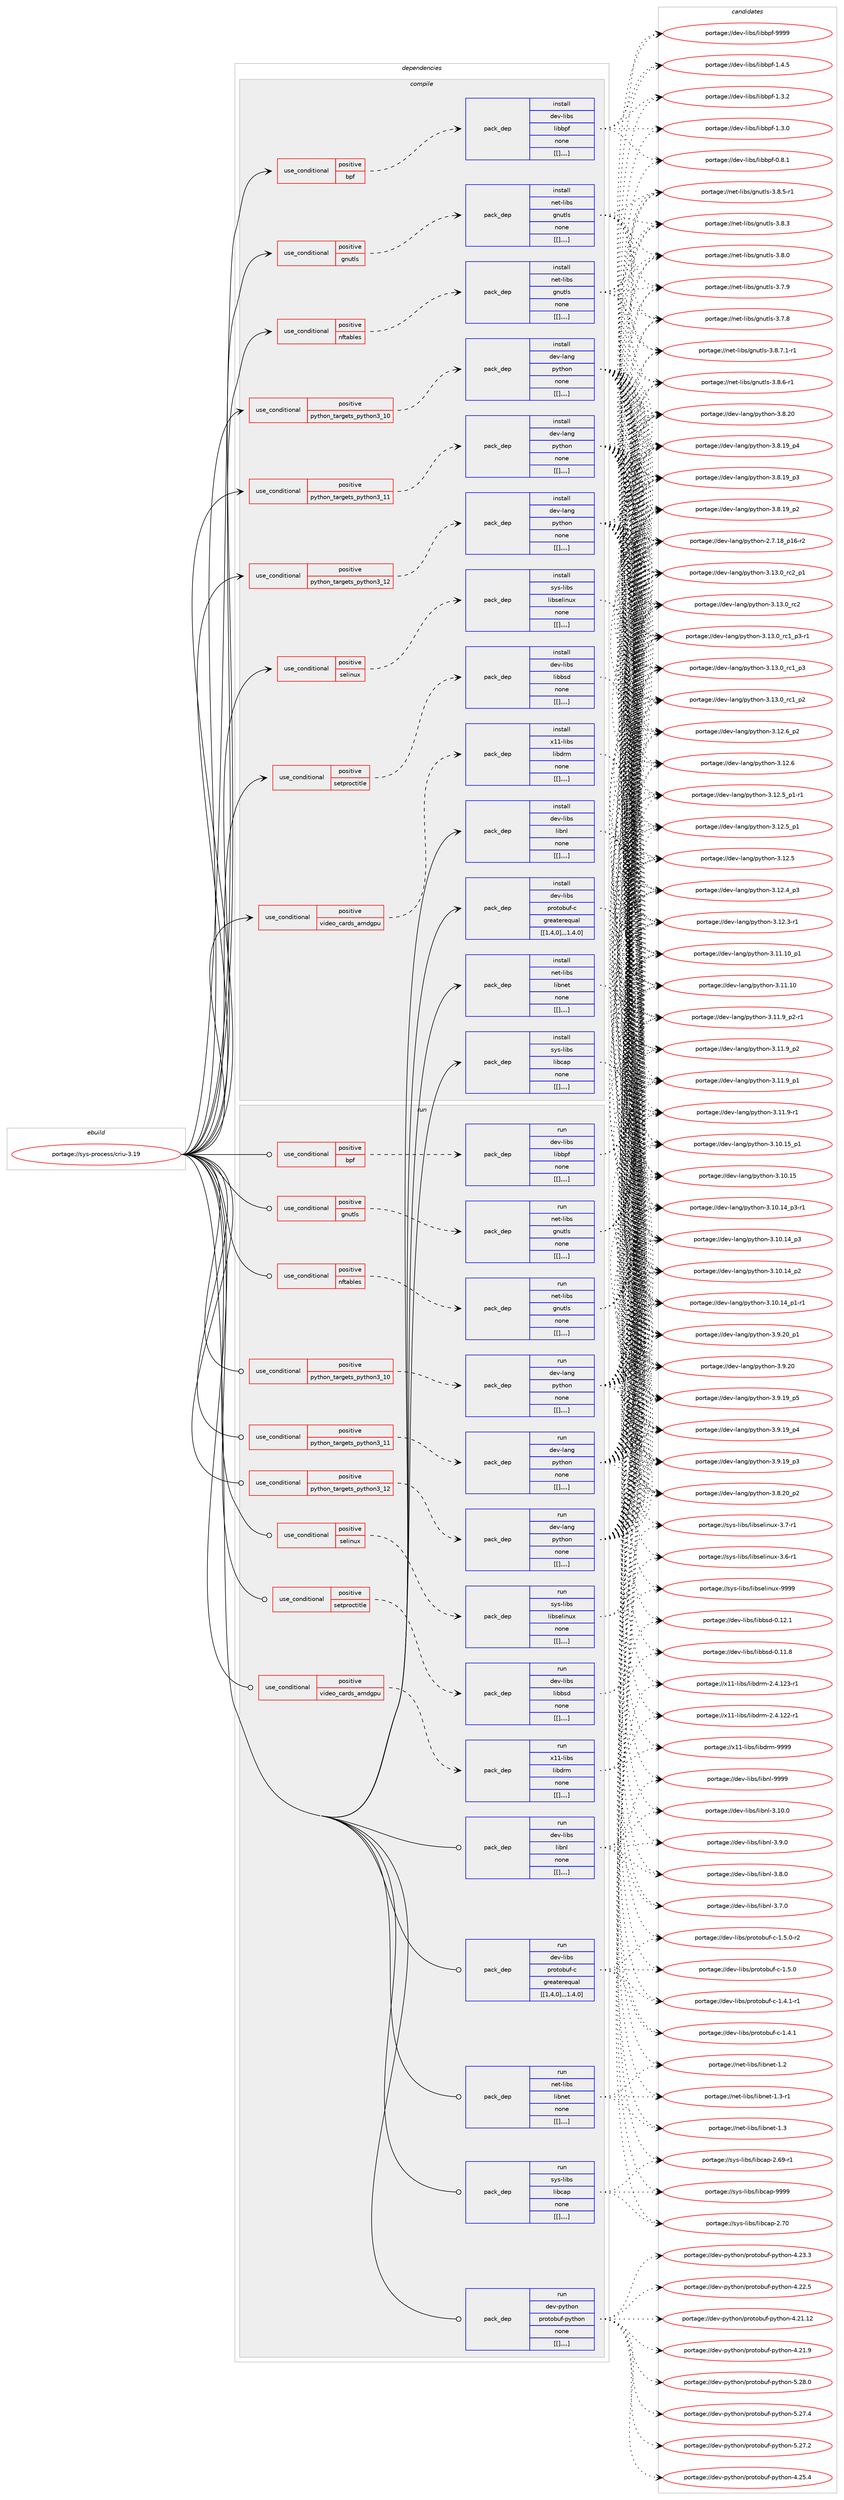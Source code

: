 digraph prolog {

# *************
# Graph options
# *************

newrank=true;
concentrate=true;
compound=true;
graph [rankdir=LR,fontname=Helvetica,fontsize=10,ranksep=1.5];#, ranksep=2.5, nodesep=0.2];
edge  [arrowhead=vee];
node  [fontname=Helvetica,fontsize=10];

# **********
# The ebuild
# **********

subgraph cluster_leftcol {
color=gray;
label=<<i>ebuild</i>>;
id [label="portage://sys-process/criu-3.19", color=red, width=4, href="../sys-process/criu-3.19.svg"];
}

# ****************
# The dependencies
# ****************

subgraph cluster_midcol {
color=gray;
label=<<i>dependencies</i>>;
subgraph cluster_compile {
fillcolor="#eeeeee";
style=filled;
label=<<i>compile</i>>;
subgraph cond123412 {
dependency456496 [label=<<TABLE BORDER="0" CELLBORDER="1" CELLSPACING="0" CELLPADDING="4"><TR><TD ROWSPAN="3" CELLPADDING="10">use_conditional</TD></TR><TR><TD>positive</TD></TR><TR><TD>bpf</TD></TR></TABLE>>, shape=none, color=red];
subgraph pack330071 {
dependency456497 [label=<<TABLE BORDER="0" CELLBORDER="1" CELLSPACING="0" CELLPADDING="4" WIDTH="220"><TR><TD ROWSPAN="6" CELLPADDING="30">pack_dep</TD></TR><TR><TD WIDTH="110">install</TD></TR><TR><TD>dev-libs</TD></TR><TR><TD>libbpf</TD></TR><TR><TD>none</TD></TR><TR><TD>[[],,,,]</TD></TR></TABLE>>, shape=none, color=blue];
}
dependency456496:e -> dependency456497:w [weight=20,style="dashed",arrowhead="vee"];
}
id:e -> dependency456496:w [weight=20,style="solid",arrowhead="vee"];
subgraph cond123413 {
dependency456498 [label=<<TABLE BORDER="0" CELLBORDER="1" CELLSPACING="0" CELLPADDING="4"><TR><TD ROWSPAN="3" CELLPADDING="10">use_conditional</TD></TR><TR><TD>positive</TD></TR><TR><TD>gnutls</TD></TR></TABLE>>, shape=none, color=red];
subgraph pack330072 {
dependency456499 [label=<<TABLE BORDER="0" CELLBORDER="1" CELLSPACING="0" CELLPADDING="4" WIDTH="220"><TR><TD ROWSPAN="6" CELLPADDING="30">pack_dep</TD></TR><TR><TD WIDTH="110">install</TD></TR><TR><TD>net-libs</TD></TR><TR><TD>gnutls</TD></TR><TR><TD>none</TD></TR><TR><TD>[[],,,,]</TD></TR></TABLE>>, shape=none, color=blue];
}
dependency456498:e -> dependency456499:w [weight=20,style="dashed",arrowhead="vee"];
}
id:e -> dependency456498:w [weight=20,style="solid",arrowhead="vee"];
subgraph cond123414 {
dependency456500 [label=<<TABLE BORDER="0" CELLBORDER="1" CELLSPACING="0" CELLPADDING="4"><TR><TD ROWSPAN="3" CELLPADDING="10">use_conditional</TD></TR><TR><TD>positive</TD></TR><TR><TD>nftables</TD></TR></TABLE>>, shape=none, color=red];
subgraph pack330073 {
dependency456501 [label=<<TABLE BORDER="0" CELLBORDER="1" CELLSPACING="0" CELLPADDING="4" WIDTH="220"><TR><TD ROWSPAN="6" CELLPADDING="30">pack_dep</TD></TR><TR><TD WIDTH="110">install</TD></TR><TR><TD>net-libs</TD></TR><TR><TD>gnutls</TD></TR><TR><TD>none</TD></TR><TR><TD>[[],,,,]</TD></TR></TABLE>>, shape=none, color=blue];
}
dependency456500:e -> dependency456501:w [weight=20,style="dashed",arrowhead="vee"];
}
id:e -> dependency456500:w [weight=20,style="solid",arrowhead="vee"];
subgraph cond123415 {
dependency456502 [label=<<TABLE BORDER="0" CELLBORDER="1" CELLSPACING="0" CELLPADDING="4"><TR><TD ROWSPAN="3" CELLPADDING="10">use_conditional</TD></TR><TR><TD>positive</TD></TR><TR><TD>python_targets_python3_10</TD></TR></TABLE>>, shape=none, color=red];
subgraph pack330074 {
dependency456503 [label=<<TABLE BORDER="0" CELLBORDER="1" CELLSPACING="0" CELLPADDING="4" WIDTH="220"><TR><TD ROWSPAN="6" CELLPADDING="30">pack_dep</TD></TR><TR><TD WIDTH="110">install</TD></TR><TR><TD>dev-lang</TD></TR><TR><TD>python</TD></TR><TR><TD>none</TD></TR><TR><TD>[[],,,,]</TD></TR></TABLE>>, shape=none, color=blue];
}
dependency456502:e -> dependency456503:w [weight=20,style="dashed",arrowhead="vee"];
}
id:e -> dependency456502:w [weight=20,style="solid",arrowhead="vee"];
subgraph cond123416 {
dependency456504 [label=<<TABLE BORDER="0" CELLBORDER="1" CELLSPACING="0" CELLPADDING="4"><TR><TD ROWSPAN="3" CELLPADDING="10">use_conditional</TD></TR><TR><TD>positive</TD></TR><TR><TD>python_targets_python3_11</TD></TR></TABLE>>, shape=none, color=red];
subgraph pack330075 {
dependency456505 [label=<<TABLE BORDER="0" CELLBORDER="1" CELLSPACING="0" CELLPADDING="4" WIDTH="220"><TR><TD ROWSPAN="6" CELLPADDING="30">pack_dep</TD></TR><TR><TD WIDTH="110">install</TD></TR><TR><TD>dev-lang</TD></TR><TR><TD>python</TD></TR><TR><TD>none</TD></TR><TR><TD>[[],,,,]</TD></TR></TABLE>>, shape=none, color=blue];
}
dependency456504:e -> dependency456505:w [weight=20,style="dashed",arrowhead="vee"];
}
id:e -> dependency456504:w [weight=20,style="solid",arrowhead="vee"];
subgraph cond123417 {
dependency456506 [label=<<TABLE BORDER="0" CELLBORDER="1" CELLSPACING="0" CELLPADDING="4"><TR><TD ROWSPAN="3" CELLPADDING="10">use_conditional</TD></TR><TR><TD>positive</TD></TR><TR><TD>python_targets_python3_12</TD></TR></TABLE>>, shape=none, color=red];
subgraph pack330076 {
dependency456507 [label=<<TABLE BORDER="0" CELLBORDER="1" CELLSPACING="0" CELLPADDING="4" WIDTH="220"><TR><TD ROWSPAN="6" CELLPADDING="30">pack_dep</TD></TR><TR><TD WIDTH="110">install</TD></TR><TR><TD>dev-lang</TD></TR><TR><TD>python</TD></TR><TR><TD>none</TD></TR><TR><TD>[[],,,,]</TD></TR></TABLE>>, shape=none, color=blue];
}
dependency456506:e -> dependency456507:w [weight=20,style="dashed",arrowhead="vee"];
}
id:e -> dependency456506:w [weight=20,style="solid",arrowhead="vee"];
subgraph cond123418 {
dependency456508 [label=<<TABLE BORDER="0" CELLBORDER="1" CELLSPACING="0" CELLPADDING="4"><TR><TD ROWSPAN="3" CELLPADDING="10">use_conditional</TD></TR><TR><TD>positive</TD></TR><TR><TD>selinux</TD></TR></TABLE>>, shape=none, color=red];
subgraph pack330077 {
dependency456509 [label=<<TABLE BORDER="0" CELLBORDER="1" CELLSPACING="0" CELLPADDING="4" WIDTH="220"><TR><TD ROWSPAN="6" CELLPADDING="30">pack_dep</TD></TR><TR><TD WIDTH="110">install</TD></TR><TR><TD>sys-libs</TD></TR><TR><TD>libselinux</TD></TR><TR><TD>none</TD></TR><TR><TD>[[],,,,]</TD></TR></TABLE>>, shape=none, color=blue];
}
dependency456508:e -> dependency456509:w [weight=20,style="dashed",arrowhead="vee"];
}
id:e -> dependency456508:w [weight=20,style="solid",arrowhead="vee"];
subgraph cond123419 {
dependency456510 [label=<<TABLE BORDER="0" CELLBORDER="1" CELLSPACING="0" CELLPADDING="4"><TR><TD ROWSPAN="3" CELLPADDING="10">use_conditional</TD></TR><TR><TD>positive</TD></TR><TR><TD>setproctitle</TD></TR></TABLE>>, shape=none, color=red];
subgraph pack330078 {
dependency456511 [label=<<TABLE BORDER="0" CELLBORDER="1" CELLSPACING="0" CELLPADDING="4" WIDTH="220"><TR><TD ROWSPAN="6" CELLPADDING="30">pack_dep</TD></TR><TR><TD WIDTH="110">install</TD></TR><TR><TD>dev-libs</TD></TR><TR><TD>libbsd</TD></TR><TR><TD>none</TD></TR><TR><TD>[[],,,,]</TD></TR></TABLE>>, shape=none, color=blue];
}
dependency456510:e -> dependency456511:w [weight=20,style="dashed",arrowhead="vee"];
}
id:e -> dependency456510:w [weight=20,style="solid",arrowhead="vee"];
subgraph cond123420 {
dependency456512 [label=<<TABLE BORDER="0" CELLBORDER="1" CELLSPACING="0" CELLPADDING="4"><TR><TD ROWSPAN="3" CELLPADDING="10">use_conditional</TD></TR><TR><TD>positive</TD></TR><TR><TD>video_cards_amdgpu</TD></TR></TABLE>>, shape=none, color=red];
subgraph pack330079 {
dependency456513 [label=<<TABLE BORDER="0" CELLBORDER="1" CELLSPACING="0" CELLPADDING="4" WIDTH="220"><TR><TD ROWSPAN="6" CELLPADDING="30">pack_dep</TD></TR><TR><TD WIDTH="110">install</TD></TR><TR><TD>x11-libs</TD></TR><TR><TD>libdrm</TD></TR><TR><TD>none</TD></TR><TR><TD>[[],,,,]</TD></TR></TABLE>>, shape=none, color=blue];
}
dependency456512:e -> dependency456513:w [weight=20,style="dashed",arrowhead="vee"];
}
id:e -> dependency456512:w [weight=20,style="solid",arrowhead="vee"];
subgraph pack330080 {
dependency456514 [label=<<TABLE BORDER="0" CELLBORDER="1" CELLSPACING="0" CELLPADDING="4" WIDTH="220"><TR><TD ROWSPAN="6" CELLPADDING="30">pack_dep</TD></TR><TR><TD WIDTH="110">install</TD></TR><TR><TD>dev-libs</TD></TR><TR><TD>libnl</TD></TR><TR><TD>none</TD></TR><TR><TD>[[],,,,]</TD></TR></TABLE>>, shape=none, color=blue];
}
id:e -> dependency456514:w [weight=20,style="solid",arrowhead="vee"];
subgraph pack330081 {
dependency456515 [label=<<TABLE BORDER="0" CELLBORDER="1" CELLSPACING="0" CELLPADDING="4" WIDTH="220"><TR><TD ROWSPAN="6" CELLPADDING="30">pack_dep</TD></TR><TR><TD WIDTH="110">install</TD></TR><TR><TD>dev-libs</TD></TR><TR><TD>protobuf-c</TD></TR><TR><TD>greaterequal</TD></TR><TR><TD>[[1,4,0],,,1.4.0]</TD></TR></TABLE>>, shape=none, color=blue];
}
id:e -> dependency456515:w [weight=20,style="solid",arrowhead="vee"];
subgraph pack330082 {
dependency456516 [label=<<TABLE BORDER="0" CELLBORDER="1" CELLSPACING="0" CELLPADDING="4" WIDTH="220"><TR><TD ROWSPAN="6" CELLPADDING="30">pack_dep</TD></TR><TR><TD WIDTH="110">install</TD></TR><TR><TD>net-libs</TD></TR><TR><TD>libnet</TD></TR><TR><TD>none</TD></TR><TR><TD>[[],,,,]</TD></TR></TABLE>>, shape=none, color=blue];
}
id:e -> dependency456516:w [weight=20,style="solid",arrowhead="vee"];
subgraph pack330083 {
dependency456517 [label=<<TABLE BORDER="0" CELLBORDER="1" CELLSPACING="0" CELLPADDING="4" WIDTH="220"><TR><TD ROWSPAN="6" CELLPADDING="30">pack_dep</TD></TR><TR><TD WIDTH="110">install</TD></TR><TR><TD>sys-libs</TD></TR><TR><TD>libcap</TD></TR><TR><TD>none</TD></TR><TR><TD>[[],,,,]</TD></TR></TABLE>>, shape=none, color=blue];
}
id:e -> dependency456517:w [weight=20,style="solid",arrowhead="vee"];
}
subgraph cluster_compileandrun {
fillcolor="#eeeeee";
style=filled;
label=<<i>compile and run</i>>;
}
subgraph cluster_run {
fillcolor="#eeeeee";
style=filled;
label=<<i>run</i>>;
subgraph cond123421 {
dependency456518 [label=<<TABLE BORDER="0" CELLBORDER="1" CELLSPACING="0" CELLPADDING="4"><TR><TD ROWSPAN="3" CELLPADDING="10">use_conditional</TD></TR><TR><TD>positive</TD></TR><TR><TD>bpf</TD></TR></TABLE>>, shape=none, color=red];
subgraph pack330084 {
dependency456519 [label=<<TABLE BORDER="0" CELLBORDER="1" CELLSPACING="0" CELLPADDING="4" WIDTH="220"><TR><TD ROWSPAN="6" CELLPADDING="30">pack_dep</TD></TR><TR><TD WIDTH="110">run</TD></TR><TR><TD>dev-libs</TD></TR><TR><TD>libbpf</TD></TR><TR><TD>none</TD></TR><TR><TD>[[],,,,]</TD></TR></TABLE>>, shape=none, color=blue];
}
dependency456518:e -> dependency456519:w [weight=20,style="dashed",arrowhead="vee"];
}
id:e -> dependency456518:w [weight=20,style="solid",arrowhead="odot"];
subgraph cond123422 {
dependency456520 [label=<<TABLE BORDER="0" CELLBORDER="1" CELLSPACING="0" CELLPADDING="4"><TR><TD ROWSPAN="3" CELLPADDING="10">use_conditional</TD></TR><TR><TD>positive</TD></TR><TR><TD>gnutls</TD></TR></TABLE>>, shape=none, color=red];
subgraph pack330085 {
dependency456521 [label=<<TABLE BORDER="0" CELLBORDER="1" CELLSPACING="0" CELLPADDING="4" WIDTH="220"><TR><TD ROWSPAN="6" CELLPADDING="30">pack_dep</TD></TR><TR><TD WIDTH="110">run</TD></TR><TR><TD>net-libs</TD></TR><TR><TD>gnutls</TD></TR><TR><TD>none</TD></TR><TR><TD>[[],,,,]</TD></TR></TABLE>>, shape=none, color=blue];
}
dependency456520:e -> dependency456521:w [weight=20,style="dashed",arrowhead="vee"];
}
id:e -> dependency456520:w [weight=20,style="solid",arrowhead="odot"];
subgraph cond123423 {
dependency456522 [label=<<TABLE BORDER="0" CELLBORDER="1" CELLSPACING="0" CELLPADDING="4"><TR><TD ROWSPAN="3" CELLPADDING="10">use_conditional</TD></TR><TR><TD>positive</TD></TR><TR><TD>nftables</TD></TR></TABLE>>, shape=none, color=red];
subgraph pack330086 {
dependency456523 [label=<<TABLE BORDER="0" CELLBORDER="1" CELLSPACING="0" CELLPADDING="4" WIDTH="220"><TR><TD ROWSPAN="6" CELLPADDING="30">pack_dep</TD></TR><TR><TD WIDTH="110">run</TD></TR><TR><TD>net-libs</TD></TR><TR><TD>gnutls</TD></TR><TR><TD>none</TD></TR><TR><TD>[[],,,,]</TD></TR></TABLE>>, shape=none, color=blue];
}
dependency456522:e -> dependency456523:w [weight=20,style="dashed",arrowhead="vee"];
}
id:e -> dependency456522:w [weight=20,style="solid",arrowhead="odot"];
subgraph cond123424 {
dependency456524 [label=<<TABLE BORDER="0" CELLBORDER="1" CELLSPACING="0" CELLPADDING="4"><TR><TD ROWSPAN="3" CELLPADDING="10">use_conditional</TD></TR><TR><TD>positive</TD></TR><TR><TD>python_targets_python3_10</TD></TR></TABLE>>, shape=none, color=red];
subgraph pack330087 {
dependency456525 [label=<<TABLE BORDER="0" CELLBORDER="1" CELLSPACING="0" CELLPADDING="4" WIDTH="220"><TR><TD ROWSPAN="6" CELLPADDING="30">pack_dep</TD></TR><TR><TD WIDTH="110">run</TD></TR><TR><TD>dev-lang</TD></TR><TR><TD>python</TD></TR><TR><TD>none</TD></TR><TR><TD>[[],,,,]</TD></TR></TABLE>>, shape=none, color=blue];
}
dependency456524:e -> dependency456525:w [weight=20,style="dashed",arrowhead="vee"];
}
id:e -> dependency456524:w [weight=20,style="solid",arrowhead="odot"];
subgraph cond123425 {
dependency456526 [label=<<TABLE BORDER="0" CELLBORDER="1" CELLSPACING="0" CELLPADDING="4"><TR><TD ROWSPAN="3" CELLPADDING="10">use_conditional</TD></TR><TR><TD>positive</TD></TR><TR><TD>python_targets_python3_11</TD></TR></TABLE>>, shape=none, color=red];
subgraph pack330088 {
dependency456527 [label=<<TABLE BORDER="0" CELLBORDER="1" CELLSPACING="0" CELLPADDING="4" WIDTH="220"><TR><TD ROWSPAN="6" CELLPADDING="30">pack_dep</TD></TR><TR><TD WIDTH="110">run</TD></TR><TR><TD>dev-lang</TD></TR><TR><TD>python</TD></TR><TR><TD>none</TD></TR><TR><TD>[[],,,,]</TD></TR></TABLE>>, shape=none, color=blue];
}
dependency456526:e -> dependency456527:w [weight=20,style="dashed",arrowhead="vee"];
}
id:e -> dependency456526:w [weight=20,style="solid",arrowhead="odot"];
subgraph cond123426 {
dependency456528 [label=<<TABLE BORDER="0" CELLBORDER="1" CELLSPACING="0" CELLPADDING="4"><TR><TD ROWSPAN="3" CELLPADDING="10">use_conditional</TD></TR><TR><TD>positive</TD></TR><TR><TD>python_targets_python3_12</TD></TR></TABLE>>, shape=none, color=red];
subgraph pack330089 {
dependency456529 [label=<<TABLE BORDER="0" CELLBORDER="1" CELLSPACING="0" CELLPADDING="4" WIDTH="220"><TR><TD ROWSPAN="6" CELLPADDING="30">pack_dep</TD></TR><TR><TD WIDTH="110">run</TD></TR><TR><TD>dev-lang</TD></TR><TR><TD>python</TD></TR><TR><TD>none</TD></TR><TR><TD>[[],,,,]</TD></TR></TABLE>>, shape=none, color=blue];
}
dependency456528:e -> dependency456529:w [weight=20,style="dashed",arrowhead="vee"];
}
id:e -> dependency456528:w [weight=20,style="solid",arrowhead="odot"];
subgraph cond123427 {
dependency456530 [label=<<TABLE BORDER="0" CELLBORDER="1" CELLSPACING="0" CELLPADDING="4"><TR><TD ROWSPAN="3" CELLPADDING="10">use_conditional</TD></TR><TR><TD>positive</TD></TR><TR><TD>selinux</TD></TR></TABLE>>, shape=none, color=red];
subgraph pack330090 {
dependency456531 [label=<<TABLE BORDER="0" CELLBORDER="1" CELLSPACING="0" CELLPADDING="4" WIDTH="220"><TR><TD ROWSPAN="6" CELLPADDING="30">pack_dep</TD></TR><TR><TD WIDTH="110">run</TD></TR><TR><TD>sys-libs</TD></TR><TR><TD>libselinux</TD></TR><TR><TD>none</TD></TR><TR><TD>[[],,,,]</TD></TR></TABLE>>, shape=none, color=blue];
}
dependency456530:e -> dependency456531:w [weight=20,style="dashed",arrowhead="vee"];
}
id:e -> dependency456530:w [weight=20,style="solid",arrowhead="odot"];
subgraph cond123428 {
dependency456532 [label=<<TABLE BORDER="0" CELLBORDER="1" CELLSPACING="0" CELLPADDING="4"><TR><TD ROWSPAN="3" CELLPADDING="10">use_conditional</TD></TR><TR><TD>positive</TD></TR><TR><TD>setproctitle</TD></TR></TABLE>>, shape=none, color=red];
subgraph pack330091 {
dependency456533 [label=<<TABLE BORDER="0" CELLBORDER="1" CELLSPACING="0" CELLPADDING="4" WIDTH="220"><TR><TD ROWSPAN="6" CELLPADDING="30">pack_dep</TD></TR><TR><TD WIDTH="110">run</TD></TR><TR><TD>dev-libs</TD></TR><TR><TD>libbsd</TD></TR><TR><TD>none</TD></TR><TR><TD>[[],,,,]</TD></TR></TABLE>>, shape=none, color=blue];
}
dependency456532:e -> dependency456533:w [weight=20,style="dashed",arrowhead="vee"];
}
id:e -> dependency456532:w [weight=20,style="solid",arrowhead="odot"];
subgraph cond123429 {
dependency456534 [label=<<TABLE BORDER="0" CELLBORDER="1" CELLSPACING="0" CELLPADDING="4"><TR><TD ROWSPAN="3" CELLPADDING="10">use_conditional</TD></TR><TR><TD>positive</TD></TR><TR><TD>video_cards_amdgpu</TD></TR></TABLE>>, shape=none, color=red];
subgraph pack330092 {
dependency456535 [label=<<TABLE BORDER="0" CELLBORDER="1" CELLSPACING="0" CELLPADDING="4" WIDTH="220"><TR><TD ROWSPAN="6" CELLPADDING="30">pack_dep</TD></TR><TR><TD WIDTH="110">run</TD></TR><TR><TD>x11-libs</TD></TR><TR><TD>libdrm</TD></TR><TR><TD>none</TD></TR><TR><TD>[[],,,,]</TD></TR></TABLE>>, shape=none, color=blue];
}
dependency456534:e -> dependency456535:w [weight=20,style="dashed",arrowhead="vee"];
}
id:e -> dependency456534:w [weight=20,style="solid",arrowhead="odot"];
subgraph pack330093 {
dependency456536 [label=<<TABLE BORDER="0" CELLBORDER="1" CELLSPACING="0" CELLPADDING="4" WIDTH="220"><TR><TD ROWSPAN="6" CELLPADDING="30">pack_dep</TD></TR><TR><TD WIDTH="110">run</TD></TR><TR><TD>dev-libs</TD></TR><TR><TD>libnl</TD></TR><TR><TD>none</TD></TR><TR><TD>[[],,,,]</TD></TR></TABLE>>, shape=none, color=blue];
}
id:e -> dependency456536:w [weight=20,style="solid",arrowhead="odot"];
subgraph pack330094 {
dependency456537 [label=<<TABLE BORDER="0" CELLBORDER="1" CELLSPACING="0" CELLPADDING="4" WIDTH="220"><TR><TD ROWSPAN="6" CELLPADDING="30">pack_dep</TD></TR><TR><TD WIDTH="110">run</TD></TR><TR><TD>dev-libs</TD></TR><TR><TD>protobuf-c</TD></TR><TR><TD>greaterequal</TD></TR><TR><TD>[[1,4,0],,,1.4.0]</TD></TR></TABLE>>, shape=none, color=blue];
}
id:e -> dependency456537:w [weight=20,style="solid",arrowhead="odot"];
subgraph pack330095 {
dependency456538 [label=<<TABLE BORDER="0" CELLBORDER="1" CELLSPACING="0" CELLPADDING="4" WIDTH="220"><TR><TD ROWSPAN="6" CELLPADDING="30">pack_dep</TD></TR><TR><TD WIDTH="110">run</TD></TR><TR><TD>dev-python</TD></TR><TR><TD>protobuf-python</TD></TR><TR><TD>none</TD></TR><TR><TD>[[],,,,]</TD></TR></TABLE>>, shape=none, color=blue];
}
id:e -> dependency456538:w [weight=20,style="solid",arrowhead="odot"];
subgraph pack330096 {
dependency456539 [label=<<TABLE BORDER="0" CELLBORDER="1" CELLSPACING="0" CELLPADDING="4" WIDTH="220"><TR><TD ROWSPAN="6" CELLPADDING="30">pack_dep</TD></TR><TR><TD WIDTH="110">run</TD></TR><TR><TD>net-libs</TD></TR><TR><TD>libnet</TD></TR><TR><TD>none</TD></TR><TR><TD>[[],,,,]</TD></TR></TABLE>>, shape=none, color=blue];
}
id:e -> dependency456539:w [weight=20,style="solid",arrowhead="odot"];
subgraph pack330097 {
dependency456540 [label=<<TABLE BORDER="0" CELLBORDER="1" CELLSPACING="0" CELLPADDING="4" WIDTH="220"><TR><TD ROWSPAN="6" CELLPADDING="30">pack_dep</TD></TR><TR><TD WIDTH="110">run</TD></TR><TR><TD>sys-libs</TD></TR><TR><TD>libcap</TD></TR><TR><TD>none</TD></TR><TR><TD>[[],,,,]</TD></TR></TABLE>>, shape=none, color=blue];
}
id:e -> dependency456540:w [weight=20,style="solid",arrowhead="odot"];
}
}

# **************
# The candidates
# **************

subgraph cluster_choices {
rank=same;
color=gray;
label=<<i>candidates</i>>;

subgraph choice330071 {
color=black;
nodesep=1;
choice10010111845108105981154710810598981121024557575757 [label="portage://dev-libs/libbpf-9999", color=red, width=4,href="../dev-libs/libbpf-9999.svg"];
choice1001011184510810598115471081059898112102454946524653 [label="portage://dev-libs/libbpf-1.4.5", color=red, width=4,href="../dev-libs/libbpf-1.4.5.svg"];
choice1001011184510810598115471081059898112102454946514650 [label="portage://dev-libs/libbpf-1.3.2", color=red, width=4,href="../dev-libs/libbpf-1.3.2.svg"];
choice1001011184510810598115471081059898112102454946514648 [label="portage://dev-libs/libbpf-1.3.0", color=red, width=4,href="../dev-libs/libbpf-1.3.0.svg"];
choice1001011184510810598115471081059898112102454846564649 [label="portage://dev-libs/libbpf-0.8.1", color=red, width=4,href="../dev-libs/libbpf-0.8.1.svg"];
dependency456497:e -> choice10010111845108105981154710810598981121024557575757:w [style=dotted,weight="100"];
dependency456497:e -> choice1001011184510810598115471081059898112102454946524653:w [style=dotted,weight="100"];
dependency456497:e -> choice1001011184510810598115471081059898112102454946514650:w [style=dotted,weight="100"];
dependency456497:e -> choice1001011184510810598115471081059898112102454946514648:w [style=dotted,weight="100"];
dependency456497:e -> choice1001011184510810598115471081059898112102454846564649:w [style=dotted,weight="100"];
}
subgraph choice330072 {
color=black;
nodesep=1;
choice11010111645108105981154710311011711610811545514656465546494511449 [label="portage://net-libs/gnutls-3.8.7.1-r1", color=red, width=4,href="../net-libs/gnutls-3.8.7.1-r1.svg"];
choice1101011164510810598115471031101171161081154551465646544511449 [label="portage://net-libs/gnutls-3.8.6-r1", color=red, width=4,href="../net-libs/gnutls-3.8.6-r1.svg"];
choice1101011164510810598115471031101171161081154551465646534511449 [label="portage://net-libs/gnutls-3.8.5-r1", color=red, width=4,href="../net-libs/gnutls-3.8.5-r1.svg"];
choice110101116451081059811547103110117116108115455146564651 [label="portage://net-libs/gnutls-3.8.3", color=red, width=4,href="../net-libs/gnutls-3.8.3.svg"];
choice110101116451081059811547103110117116108115455146564648 [label="portage://net-libs/gnutls-3.8.0", color=red, width=4,href="../net-libs/gnutls-3.8.0.svg"];
choice110101116451081059811547103110117116108115455146554657 [label="portage://net-libs/gnutls-3.7.9", color=red, width=4,href="../net-libs/gnutls-3.7.9.svg"];
choice110101116451081059811547103110117116108115455146554656 [label="portage://net-libs/gnutls-3.7.8", color=red, width=4,href="../net-libs/gnutls-3.7.8.svg"];
dependency456499:e -> choice11010111645108105981154710311011711610811545514656465546494511449:w [style=dotted,weight="100"];
dependency456499:e -> choice1101011164510810598115471031101171161081154551465646544511449:w [style=dotted,weight="100"];
dependency456499:e -> choice1101011164510810598115471031101171161081154551465646534511449:w [style=dotted,weight="100"];
dependency456499:e -> choice110101116451081059811547103110117116108115455146564651:w [style=dotted,weight="100"];
dependency456499:e -> choice110101116451081059811547103110117116108115455146564648:w [style=dotted,weight="100"];
dependency456499:e -> choice110101116451081059811547103110117116108115455146554657:w [style=dotted,weight="100"];
dependency456499:e -> choice110101116451081059811547103110117116108115455146554656:w [style=dotted,weight="100"];
}
subgraph choice330073 {
color=black;
nodesep=1;
choice11010111645108105981154710311011711610811545514656465546494511449 [label="portage://net-libs/gnutls-3.8.7.1-r1", color=red, width=4,href="../net-libs/gnutls-3.8.7.1-r1.svg"];
choice1101011164510810598115471031101171161081154551465646544511449 [label="portage://net-libs/gnutls-3.8.6-r1", color=red, width=4,href="../net-libs/gnutls-3.8.6-r1.svg"];
choice1101011164510810598115471031101171161081154551465646534511449 [label="portage://net-libs/gnutls-3.8.5-r1", color=red, width=4,href="../net-libs/gnutls-3.8.5-r1.svg"];
choice110101116451081059811547103110117116108115455146564651 [label="portage://net-libs/gnutls-3.8.3", color=red, width=4,href="../net-libs/gnutls-3.8.3.svg"];
choice110101116451081059811547103110117116108115455146564648 [label="portage://net-libs/gnutls-3.8.0", color=red, width=4,href="../net-libs/gnutls-3.8.0.svg"];
choice110101116451081059811547103110117116108115455146554657 [label="portage://net-libs/gnutls-3.7.9", color=red, width=4,href="../net-libs/gnutls-3.7.9.svg"];
choice110101116451081059811547103110117116108115455146554656 [label="portage://net-libs/gnutls-3.7.8", color=red, width=4,href="../net-libs/gnutls-3.7.8.svg"];
dependency456501:e -> choice11010111645108105981154710311011711610811545514656465546494511449:w [style=dotted,weight="100"];
dependency456501:e -> choice1101011164510810598115471031101171161081154551465646544511449:w [style=dotted,weight="100"];
dependency456501:e -> choice1101011164510810598115471031101171161081154551465646534511449:w [style=dotted,weight="100"];
dependency456501:e -> choice110101116451081059811547103110117116108115455146564651:w [style=dotted,weight="100"];
dependency456501:e -> choice110101116451081059811547103110117116108115455146564648:w [style=dotted,weight="100"];
dependency456501:e -> choice110101116451081059811547103110117116108115455146554657:w [style=dotted,weight="100"];
dependency456501:e -> choice110101116451081059811547103110117116108115455146554656:w [style=dotted,weight="100"];
}
subgraph choice330074 {
color=black;
nodesep=1;
choice100101118451089711010347112121116104111110455146495146489511499509511249 [label="portage://dev-lang/python-3.13.0_rc2_p1", color=red, width=4,href="../dev-lang/python-3.13.0_rc2_p1.svg"];
choice10010111845108971101034711212111610411111045514649514648951149950 [label="portage://dev-lang/python-3.13.0_rc2", color=red, width=4,href="../dev-lang/python-3.13.0_rc2.svg"];
choice1001011184510897110103471121211161041111104551464951464895114994995112514511449 [label="portage://dev-lang/python-3.13.0_rc1_p3-r1", color=red, width=4,href="../dev-lang/python-3.13.0_rc1_p3-r1.svg"];
choice100101118451089711010347112121116104111110455146495146489511499499511251 [label="portage://dev-lang/python-3.13.0_rc1_p3", color=red, width=4,href="../dev-lang/python-3.13.0_rc1_p3.svg"];
choice100101118451089711010347112121116104111110455146495146489511499499511250 [label="portage://dev-lang/python-3.13.0_rc1_p2", color=red, width=4,href="../dev-lang/python-3.13.0_rc1_p2.svg"];
choice100101118451089711010347112121116104111110455146495046549511250 [label="portage://dev-lang/python-3.12.6_p2", color=red, width=4,href="../dev-lang/python-3.12.6_p2.svg"];
choice10010111845108971101034711212111610411111045514649504654 [label="portage://dev-lang/python-3.12.6", color=red, width=4,href="../dev-lang/python-3.12.6.svg"];
choice1001011184510897110103471121211161041111104551464950465395112494511449 [label="portage://dev-lang/python-3.12.5_p1-r1", color=red, width=4,href="../dev-lang/python-3.12.5_p1-r1.svg"];
choice100101118451089711010347112121116104111110455146495046539511249 [label="portage://dev-lang/python-3.12.5_p1", color=red, width=4,href="../dev-lang/python-3.12.5_p1.svg"];
choice10010111845108971101034711212111610411111045514649504653 [label="portage://dev-lang/python-3.12.5", color=red, width=4,href="../dev-lang/python-3.12.5.svg"];
choice100101118451089711010347112121116104111110455146495046529511251 [label="portage://dev-lang/python-3.12.4_p3", color=red, width=4,href="../dev-lang/python-3.12.4_p3.svg"];
choice100101118451089711010347112121116104111110455146495046514511449 [label="portage://dev-lang/python-3.12.3-r1", color=red, width=4,href="../dev-lang/python-3.12.3-r1.svg"];
choice10010111845108971101034711212111610411111045514649494649489511249 [label="portage://dev-lang/python-3.11.10_p1", color=red, width=4,href="../dev-lang/python-3.11.10_p1.svg"];
choice1001011184510897110103471121211161041111104551464949464948 [label="portage://dev-lang/python-3.11.10", color=red, width=4,href="../dev-lang/python-3.11.10.svg"];
choice1001011184510897110103471121211161041111104551464949465795112504511449 [label="portage://dev-lang/python-3.11.9_p2-r1", color=red, width=4,href="../dev-lang/python-3.11.9_p2-r1.svg"];
choice100101118451089711010347112121116104111110455146494946579511250 [label="portage://dev-lang/python-3.11.9_p2", color=red, width=4,href="../dev-lang/python-3.11.9_p2.svg"];
choice100101118451089711010347112121116104111110455146494946579511249 [label="portage://dev-lang/python-3.11.9_p1", color=red, width=4,href="../dev-lang/python-3.11.9_p1.svg"];
choice100101118451089711010347112121116104111110455146494946574511449 [label="portage://dev-lang/python-3.11.9-r1", color=red, width=4,href="../dev-lang/python-3.11.9-r1.svg"];
choice10010111845108971101034711212111610411111045514649484649539511249 [label="portage://dev-lang/python-3.10.15_p1", color=red, width=4,href="../dev-lang/python-3.10.15_p1.svg"];
choice1001011184510897110103471121211161041111104551464948464953 [label="portage://dev-lang/python-3.10.15", color=red, width=4,href="../dev-lang/python-3.10.15.svg"];
choice100101118451089711010347112121116104111110455146494846495295112514511449 [label="portage://dev-lang/python-3.10.14_p3-r1", color=red, width=4,href="../dev-lang/python-3.10.14_p3-r1.svg"];
choice10010111845108971101034711212111610411111045514649484649529511251 [label="portage://dev-lang/python-3.10.14_p3", color=red, width=4,href="../dev-lang/python-3.10.14_p3.svg"];
choice10010111845108971101034711212111610411111045514649484649529511250 [label="portage://dev-lang/python-3.10.14_p2", color=red, width=4,href="../dev-lang/python-3.10.14_p2.svg"];
choice100101118451089711010347112121116104111110455146494846495295112494511449 [label="portage://dev-lang/python-3.10.14_p1-r1", color=red, width=4,href="../dev-lang/python-3.10.14_p1-r1.svg"];
choice100101118451089711010347112121116104111110455146574650489511249 [label="portage://dev-lang/python-3.9.20_p1", color=red, width=4,href="../dev-lang/python-3.9.20_p1.svg"];
choice10010111845108971101034711212111610411111045514657465048 [label="portage://dev-lang/python-3.9.20", color=red, width=4,href="../dev-lang/python-3.9.20.svg"];
choice100101118451089711010347112121116104111110455146574649579511253 [label="portage://dev-lang/python-3.9.19_p5", color=red, width=4,href="../dev-lang/python-3.9.19_p5.svg"];
choice100101118451089711010347112121116104111110455146574649579511252 [label="portage://dev-lang/python-3.9.19_p4", color=red, width=4,href="../dev-lang/python-3.9.19_p4.svg"];
choice100101118451089711010347112121116104111110455146574649579511251 [label="portage://dev-lang/python-3.9.19_p3", color=red, width=4,href="../dev-lang/python-3.9.19_p3.svg"];
choice100101118451089711010347112121116104111110455146564650489511250 [label="portage://dev-lang/python-3.8.20_p2", color=red, width=4,href="../dev-lang/python-3.8.20_p2.svg"];
choice10010111845108971101034711212111610411111045514656465048 [label="portage://dev-lang/python-3.8.20", color=red, width=4,href="../dev-lang/python-3.8.20.svg"];
choice100101118451089711010347112121116104111110455146564649579511252 [label="portage://dev-lang/python-3.8.19_p4", color=red, width=4,href="../dev-lang/python-3.8.19_p4.svg"];
choice100101118451089711010347112121116104111110455146564649579511251 [label="portage://dev-lang/python-3.8.19_p3", color=red, width=4,href="../dev-lang/python-3.8.19_p3.svg"];
choice100101118451089711010347112121116104111110455146564649579511250 [label="portage://dev-lang/python-3.8.19_p2", color=red, width=4,href="../dev-lang/python-3.8.19_p2.svg"];
choice100101118451089711010347112121116104111110455046554649569511249544511450 [label="portage://dev-lang/python-2.7.18_p16-r2", color=red, width=4,href="../dev-lang/python-2.7.18_p16-r2.svg"];
dependency456503:e -> choice100101118451089711010347112121116104111110455146495146489511499509511249:w [style=dotted,weight="100"];
dependency456503:e -> choice10010111845108971101034711212111610411111045514649514648951149950:w [style=dotted,weight="100"];
dependency456503:e -> choice1001011184510897110103471121211161041111104551464951464895114994995112514511449:w [style=dotted,weight="100"];
dependency456503:e -> choice100101118451089711010347112121116104111110455146495146489511499499511251:w [style=dotted,weight="100"];
dependency456503:e -> choice100101118451089711010347112121116104111110455146495146489511499499511250:w [style=dotted,weight="100"];
dependency456503:e -> choice100101118451089711010347112121116104111110455146495046549511250:w [style=dotted,weight="100"];
dependency456503:e -> choice10010111845108971101034711212111610411111045514649504654:w [style=dotted,weight="100"];
dependency456503:e -> choice1001011184510897110103471121211161041111104551464950465395112494511449:w [style=dotted,weight="100"];
dependency456503:e -> choice100101118451089711010347112121116104111110455146495046539511249:w [style=dotted,weight="100"];
dependency456503:e -> choice10010111845108971101034711212111610411111045514649504653:w [style=dotted,weight="100"];
dependency456503:e -> choice100101118451089711010347112121116104111110455146495046529511251:w [style=dotted,weight="100"];
dependency456503:e -> choice100101118451089711010347112121116104111110455146495046514511449:w [style=dotted,weight="100"];
dependency456503:e -> choice10010111845108971101034711212111610411111045514649494649489511249:w [style=dotted,weight="100"];
dependency456503:e -> choice1001011184510897110103471121211161041111104551464949464948:w [style=dotted,weight="100"];
dependency456503:e -> choice1001011184510897110103471121211161041111104551464949465795112504511449:w [style=dotted,weight="100"];
dependency456503:e -> choice100101118451089711010347112121116104111110455146494946579511250:w [style=dotted,weight="100"];
dependency456503:e -> choice100101118451089711010347112121116104111110455146494946579511249:w [style=dotted,weight="100"];
dependency456503:e -> choice100101118451089711010347112121116104111110455146494946574511449:w [style=dotted,weight="100"];
dependency456503:e -> choice10010111845108971101034711212111610411111045514649484649539511249:w [style=dotted,weight="100"];
dependency456503:e -> choice1001011184510897110103471121211161041111104551464948464953:w [style=dotted,weight="100"];
dependency456503:e -> choice100101118451089711010347112121116104111110455146494846495295112514511449:w [style=dotted,weight="100"];
dependency456503:e -> choice10010111845108971101034711212111610411111045514649484649529511251:w [style=dotted,weight="100"];
dependency456503:e -> choice10010111845108971101034711212111610411111045514649484649529511250:w [style=dotted,weight="100"];
dependency456503:e -> choice100101118451089711010347112121116104111110455146494846495295112494511449:w [style=dotted,weight="100"];
dependency456503:e -> choice100101118451089711010347112121116104111110455146574650489511249:w [style=dotted,weight="100"];
dependency456503:e -> choice10010111845108971101034711212111610411111045514657465048:w [style=dotted,weight="100"];
dependency456503:e -> choice100101118451089711010347112121116104111110455146574649579511253:w [style=dotted,weight="100"];
dependency456503:e -> choice100101118451089711010347112121116104111110455146574649579511252:w [style=dotted,weight="100"];
dependency456503:e -> choice100101118451089711010347112121116104111110455146574649579511251:w [style=dotted,weight="100"];
dependency456503:e -> choice100101118451089711010347112121116104111110455146564650489511250:w [style=dotted,weight="100"];
dependency456503:e -> choice10010111845108971101034711212111610411111045514656465048:w [style=dotted,weight="100"];
dependency456503:e -> choice100101118451089711010347112121116104111110455146564649579511252:w [style=dotted,weight="100"];
dependency456503:e -> choice100101118451089711010347112121116104111110455146564649579511251:w [style=dotted,weight="100"];
dependency456503:e -> choice100101118451089711010347112121116104111110455146564649579511250:w [style=dotted,weight="100"];
dependency456503:e -> choice100101118451089711010347112121116104111110455046554649569511249544511450:w [style=dotted,weight="100"];
}
subgraph choice330075 {
color=black;
nodesep=1;
choice100101118451089711010347112121116104111110455146495146489511499509511249 [label="portage://dev-lang/python-3.13.0_rc2_p1", color=red, width=4,href="../dev-lang/python-3.13.0_rc2_p1.svg"];
choice10010111845108971101034711212111610411111045514649514648951149950 [label="portage://dev-lang/python-3.13.0_rc2", color=red, width=4,href="../dev-lang/python-3.13.0_rc2.svg"];
choice1001011184510897110103471121211161041111104551464951464895114994995112514511449 [label="portage://dev-lang/python-3.13.0_rc1_p3-r1", color=red, width=4,href="../dev-lang/python-3.13.0_rc1_p3-r1.svg"];
choice100101118451089711010347112121116104111110455146495146489511499499511251 [label="portage://dev-lang/python-3.13.0_rc1_p3", color=red, width=4,href="../dev-lang/python-3.13.0_rc1_p3.svg"];
choice100101118451089711010347112121116104111110455146495146489511499499511250 [label="portage://dev-lang/python-3.13.0_rc1_p2", color=red, width=4,href="../dev-lang/python-3.13.0_rc1_p2.svg"];
choice100101118451089711010347112121116104111110455146495046549511250 [label="portage://dev-lang/python-3.12.6_p2", color=red, width=4,href="../dev-lang/python-3.12.6_p2.svg"];
choice10010111845108971101034711212111610411111045514649504654 [label="portage://dev-lang/python-3.12.6", color=red, width=4,href="../dev-lang/python-3.12.6.svg"];
choice1001011184510897110103471121211161041111104551464950465395112494511449 [label="portage://dev-lang/python-3.12.5_p1-r1", color=red, width=4,href="../dev-lang/python-3.12.5_p1-r1.svg"];
choice100101118451089711010347112121116104111110455146495046539511249 [label="portage://dev-lang/python-3.12.5_p1", color=red, width=4,href="../dev-lang/python-3.12.5_p1.svg"];
choice10010111845108971101034711212111610411111045514649504653 [label="portage://dev-lang/python-3.12.5", color=red, width=4,href="../dev-lang/python-3.12.5.svg"];
choice100101118451089711010347112121116104111110455146495046529511251 [label="portage://dev-lang/python-3.12.4_p3", color=red, width=4,href="../dev-lang/python-3.12.4_p3.svg"];
choice100101118451089711010347112121116104111110455146495046514511449 [label="portage://dev-lang/python-3.12.3-r1", color=red, width=4,href="../dev-lang/python-3.12.3-r1.svg"];
choice10010111845108971101034711212111610411111045514649494649489511249 [label="portage://dev-lang/python-3.11.10_p1", color=red, width=4,href="../dev-lang/python-3.11.10_p1.svg"];
choice1001011184510897110103471121211161041111104551464949464948 [label="portage://dev-lang/python-3.11.10", color=red, width=4,href="../dev-lang/python-3.11.10.svg"];
choice1001011184510897110103471121211161041111104551464949465795112504511449 [label="portage://dev-lang/python-3.11.9_p2-r1", color=red, width=4,href="../dev-lang/python-3.11.9_p2-r1.svg"];
choice100101118451089711010347112121116104111110455146494946579511250 [label="portage://dev-lang/python-3.11.9_p2", color=red, width=4,href="../dev-lang/python-3.11.9_p2.svg"];
choice100101118451089711010347112121116104111110455146494946579511249 [label="portage://dev-lang/python-3.11.9_p1", color=red, width=4,href="../dev-lang/python-3.11.9_p1.svg"];
choice100101118451089711010347112121116104111110455146494946574511449 [label="portage://dev-lang/python-3.11.9-r1", color=red, width=4,href="../dev-lang/python-3.11.9-r1.svg"];
choice10010111845108971101034711212111610411111045514649484649539511249 [label="portage://dev-lang/python-3.10.15_p1", color=red, width=4,href="../dev-lang/python-3.10.15_p1.svg"];
choice1001011184510897110103471121211161041111104551464948464953 [label="portage://dev-lang/python-3.10.15", color=red, width=4,href="../dev-lang/python-3.10.15.svg"];
choice100101118451089711010347112121116104111110455146494846495295112514511449 [label="portage://dev-lang/python-3.10.14_p3-r1", color=red, width=4,href="../dev-lang/python-3.10.14_p3-r1.svg"];
choice10010111845108971101034711212111610411111045514649484649529511251 [label="portage://dev-lang/python-3.10.14_p3", color=red, width=4,href="../dev-lang/python-3.10.14_p3.svg"];
choice10010111845108971101034711212111610411111045514649484649529511250 [label="portage://dev-lang/python-3.10.14_p2", color=red, width=4,href="../dev-lang/python-3.10.14_p2.svg"];
choice100101118451089711010347112121116104111110455146494846495295112494511449 [label="portage://dev-lang/python-3.10.14_p1-r1", color=red, width=4,href="../dev-lang/python-3.10.14_p1-r1.svg"];
choice100101118451089711010347112121116104111110455146574650489511249 [label="portage://dev-lang/python-3.9.20_p1", color=red, width=4,href="../dev-lang/python-3.9.20_p1.svg"];
choice10010111845108971101034711212111610411111045514657465048 [label="portage://dev-lang/python-3.9.20", color=red, width=4,href="../dev-lang/python-3.9.20.svg"];
choice100101118451089711010347112121116104111110455146574649579511253 [label="portage://dev-lang/python-3.9.19_p5", color=red, width=4,href="../dev-lang/python-3.9.19_p5.svg"];
choice100101118451089711010347112121116104111110455146574649579511252 [label="portage://dev-lang/python-3.9.19_p4", color=red, width=4,href="../dev-lang/python-3.9.19_p4.svg"];
choice100101118451089711010347112121116104111110455146574649579511251 [label="portage://dev-lang/python-3.9.19_p3", color=red, width=4,href="../dev-lang/python-3.9.19_p3.svg"];
choice100101118451089711010347112121116104111110455146564650489511250 [label="portage://dev-lang/python-3.8.20_p2", color=red, width=4,href="../dev-lang/python-3.8.20_p2.svg"];
choice10010111845108971101034711212111610411111045514656465048 [label="portage://dev-lang/python-3.8.20", color=red, width=4,href="../dev-lang/python-3.8.20.svg"];
choice100101118451089711010347112121116104111110455146564649579511252 [label="portage://dev-lang/python-3.8.19_p4", color=red, width=4,href="../dev-lang/python-3.8.19_p4.svg"];
choice100101118451089711010347112121116104111110455146564649579511251 [label="portage://dev-lang/python-3.8.19_p3", color=red, width=4,href="../dev-lang/python-3.8.19_p3.svg"];
choice100101118451089711010347112121116104111110455146564649579511250 [label="portage://dev-lang/python-3.8.19_p2", color=red, width=4,href="../dev-lang/python-3.8.19_p2.svg"];
choice100101118451089711010347112121116104111110455046554649569511249544511450 [label="portage://dev-lang/python-2.7.18_p16-r2", color=red, width=4,href="../dev-lang/python-2.7.18_p16-r2.svg"];
dependency456505:e -> choice100101118451089711010347112121116104111110455146495146489511499509511249:w [style=dotted,weight="100"];
dependency456505:e -> choice10010111845108971101034711212111610411111045514649514648951149950:w [style=dotted,weight="100"];
dependency456505:e -> choice1001011184510897110103471121211161041111104551464951464895114994995112514511449:w [style=dotted,weight="100"];
dependency456505:e -> choice100101118451089711010347112121116104111110455146495146489511499499511251:w [style=dotted,weight="100"];
dependency456505:e -> choice100101118451089711010347112121116104111110455146495146489511499499511250:w [style=dotted,weight="100"];
dependency456505:e -> choice100101118451089711010347112121116104111110455146495046549511250:w [style=dotted,weight="100"];
dependency456505:e -> choice10010111845108971101034711212111610411111045514649504654:w [style=dotted,weight="100"];
dependency456505:e -> choice1001011184510897110103471121211161041111104551464950465395112494511449:w [style=dotted,weight="100"];
dependency456505:e -> choice100101118451089711010347112121116104111110455146495046539511249:w [style=dotted,weight="100"];
dependency456505:e -> choice10010111845108971101034711212111610411111045514649504653:w [style=dotted,weight="100"];
dependency456505:e -> choice100101118451089711010347112121116104111110455146495046529511251:w [style=dotted,weight="100"];
dependency456505:e -> choice100101118451089711010347112121116104111110455146495046514511449:w [style=dotted,weight="100"];
dependency456505:e -> choice10010111845108971101034711212111610411111045514649494649489511249:w [style=dotted,weight="100"];
dependency456505:e -> choice1001011184510897110103471121211161041111104551464949464948:w [style=dotted,weight="100"];
dependency456505:e -> choice1001011184510897110103471121211161041111104551464949465795112504511449:w [style=dotted,weight="100"];
dependency456505:e -> choice100101118451089711010347112121116104111110455146494946579511250:w [style=dotted,weight="100"];
dependency456505:e -> choice100101118451089711010347112121116104111110455146494946579511249:w [style=dotted,weight="100"];
dependency456505:e -> choice100101118451089711010347112121116104111110455146494946574511449:w [style=dotted,weight="100"];
dependency456505:e -> choice10010111845108971101034711212111610411111045514649484649539511249:w [style=dotted,weight="100"];
dependency456505:e -> choice1001011184510897110103471121211161041111104551464948464953:w [style=dotted,weight="100"];
dependency456505:e -> choice100101118451089711010347112121116104111110455146494846495295112514511449:w [style=dotted,weight="100"];
dependency456505:e -> choice10010111845108971101034711212111610411111045514649484649529511251:w [style=dotted,weight="100"];
dependency456505:e -> choice10010111845108971101034711212111610411111045514649484649529511250:w [style=dotted,weight="100"];
dependency456505:e -> choice100101118451089711010347112121116104111110455146494846495295112494511449:w [style=dotted,weight="100"];
dependency456505:e -> choice100101118451089711010347112121116104111110455146574650489511249:w [style=dotted,weight="100"];
dependency456505:e -> choice10010111845108971101034711212111610411111045514657465048:w [style=dotted,weight="100"];
dependency456505:e -> choice100101118451089711010347112121116104111110455146574649579511253:w [style=dotted,weight="100"];
dependency456505:e -> choice100101118451089711010347112121116104111110455146574649579511252:w [style=dotted,weight="100"];
dependency456505:e -> choice100101118451089711010347112121116104111110455146574649579511251:w [style=dotted,weight="100"];
dependency456505:e -> choice100101118451089711010347112121116104111110455146564650489511250:w [style=dotted,weight="100"];
dependency456505:e -> choice10010111845108971101034711212111610411111045514656465048:w [style=dotted,weight="100"];
dependency456505:e -> choice100101118451089711010347112121116104111110455146564649579511252:w [style=dotted,weight="100"];
dependency456505:e -> choice100101118451089711010347112121116104111110455146564649579511251:w [style=dotted,weight="100"];
dependency456505:e -> choice100101118451089711010347112121116104111110455146564649579511250:w [style=dotted,weight="100"];
dependency456505:e -> choice100101118451089711010347112121116104111110455046554649569511249544511450:w [style=dotted,weight="100"];
}
subgraph choice330076 {
color=black;
nodesep=1;
choice100101118451089711010347112121116104111110455146495146489511499509511249 [label="portage://dev-lang/python-3.13.0_rc2_p1", color=red, width=4,href="../dev-lang/python-3.13.0_rc2_p1.svg"];
choice10010111845108971101034711212111610411111045514649514648951149950 [label="portage://dev-lang/python-3.13.0_rc2", color=red, width=4,href="../dev-lang/python-3.13.0_rc2.svg"];
choice1001011184510897110103471121211161041111104551464951464895114994995112514511449 [label="portage://dev-lang/python-3.13.0_rc1_p3-r1", color=red, width=4,href="../dev-lang/python-3.13.0_rc1_p3-r1.svg"];
choice100101118451089711010347112121116104111110455146495146489511499499511251 [label="portage://dev-lang/python-3.13.0_rc1_p3", color=red, width=4,href="../dev-lang/python-3.13.0_rc1_p3.svg"];
choice100101118451089711010347112121116104111110455146495146489511499499511250 [label="portage://dev-lang/python-3.13.0_rc1_p2", color=red, width=4,href="../dev-lang/python-3.13.0_rc1_p2.svg"];
choice100101118451089711010347112121116104111110455146495046549511250 [label="portage://dev-lang/python-3.12.6_p2", color=red, width=4,href="../dev-lang/python-3.12.6_p2.svg"];
choice10010111845108971101034711212111610411111045514649504654 [label="portage://dev-lang/python-3.12.6", color=red, width=4,href="../dev-lang/python-3.12.6.svg"];
choice1001011184510897110103471121211161041111104551464950465395112494511449 [label="portage://dev-lang/python-3.12.5_p1-r1", color=red, width=4,href="../dev-lang/python-3.12.5_p1-r1.svg"];
choice100101118451089711010347112121116104111110455146495046539511249 [label="portage://dev-lang/python-3.12.5_p1", color=red, width=4,href="../dev-lang/python-3.12.5_p1.svg"];
choice10010111845108971101034711212111610411111045514649504653 [label="portage://dev-lang/python-3.12.5", color=red, width=4,href="../dev-lang/python-3.12.5.svg"];
choice100101118451089711010347112121116104111110455146495046529511251 [label="portage://dev-lang/python-3.12.4_p3", color=red, width=4,href="../dev-lang/python-3.12.4_p3.svg"];
choice100101118451089711010347112121116104111110455146495046514511449 [label="portage://dev-lang/python-3.12.3-r1", color=red, width=4,href="../dev-lang/python-3.12.3-r1.svg"];
choice10010111845108971101034711212111610411111045514649494649489511249 [label="portage://dev-lang/python-3.11.10_p1", color=red, width=4,href="../dev-lang/python-3.11.10_p1.svg"];
choice1001011184510897110103471121211161041111104551464949464948 [label="portage://dev-lang/python-3.11.10", color=red, width=4,href="../dev-lang/python-3.11.10.svg"];
choice1001011184510897110103471121211161041111104551464949465795112504511449 [label="portage://dev-lang/python-3.11.9_p2-r1", color=red, width=4,href="../dev-lang/python-3.11.9_p2-r1.svg"];
choice100101118451089711010347112121116104111110455146494946579511250 [label="portage://dev-lang/python-3.11.9_p2", color=red, width=4,href="../dev-lang/python-3.11.9_p2.svg"];
choice100101118451089711010347112121116104111110455146494946579511249 [label="portage://dev-lang/python-3.11.9_p1", color=red, width=4,href="../dev-lang/python-3.11.9_p1.svg"];
choice100101118451089711010347112121116104111110455146494946574511449 [label="portage://dev-lang/python-3.11.9-r1", color=red, width=4,href="../dev-lang/python-3.11.9-r1.svg"];
choice10010111845108971101034711212111610411111045514649484649539511249 [label="portage://dev-lang/python-3.10.15_p1", color=red, width=4,href="../dev-lang/python-3.10.15_p1.svg"];
choice1001011184510897110103471121211161041111104551464948464953 [label="portage://dev-lang/python-3.10.15", color=red, width=4,href="../dev-lang/python-3.10.15.svg"];
choice100101118451089711010347112121116104111110455146494846495295112514511449 [label="portage://dev-lang/python-3.10.14_p3-r1", color=red, width=4,href="../dev-lang/python-3.10.14_p3-r1.svg"];
choice10010111845108971101034711212111610411111045514649484649529511251 [label="portage://dev-lang/python-3.10.14_p3", color=red, width=4,href="../dev-lang/python-3.10.14_p3.svg"];
choice10010111845108971101034711212111610411111045514649484649529511250 [label="portage://dev-lang/python-3.10.14_p2", color=red, width=4,href="../dev-lang/python-3.10.14_p2.svg"];
choice100101118451089711010347112121116104111110455146494846495295112494511449 [label="portage://dev-lang/python-3.10.14_p1-r1", color=red, width=4,href="../dev-lang/python-3.10.14_p1-r1.svg"];
choice100101118451089711010347112121116104111110455146574650489511249 [label="portage://dev-lang/python-3.9.20_p1", color=red, width=4,href="../dev-lang/python-3.9.20_p1.svg"];
choice10010111845108971101034711212111610411111045514657465048 [label="portage://dev-lang/python-3.9.20", color=red, width=4,href="../dev-lang/python-3.9.20.svg"];
choice100101118451089711010347112121116104111110455146574649579511253 [label="portage://dev-lang/python-3.9.19_p5", color=red, width=4,href="../dev-lang/python-3.9.19_p5.svg"];
choice100101118451089711010347112121116104111110455146574649579511252 [label="portage://dev-lang/python-3.9.19_p4", color=red, width=4,href="../dev-lang/python-3.9.19_p4.svg"];
choice100101118451089711010347112121116104111110455146574649579511251 [label="portage://dev-lang/python-3.9.19_p3", color=red, width=4,href="../dev-lang/python-3.9.19_p3.svg"];
choice100101118451089711010347112121116104111110455146564650489511250 [label="portage://dev-lang/python-3.8.20_p2", color=red, width=4,href="../dev-lang/python-3.8.20_p2.svg"];
choice10010111845108971101034711212111610411111045514656465048 [label="portage://dev-lang/python-3.8.20", color=red, width=4,href="../dev-lang/python-3.8.20.svg"];
choice100101118451089711010347112121116104111110455146564649579511252 [label="portage://dev-lang/python-3.8.19_p4", color=red, width=4,href="../dev-lang/python-3.8.19_p4.svg"];
choice100101118451089711010347112121116104111110455146564649579511251 [label="portage://dev-lang/python-3.8.19_p3", color=red, width=4,href="../dev-lang/python-3.8.19_p3.svg"];
choice100101118451089711010347112121116104111110455146564649579511250 [label="portage://dev-lang/python-3.8.19_p2", color=red, width=4,href="../dev-lang/python-3.8.19_p2.svg"];
choice100101118451089711010347112121116104111110455046554649569511249544511450 [label="portage://dev-lang/python-2.7.18_p16-r2", color=red, width=4,href="../dev-lang/python-2.7.18_p16-r2.svg"];
dependency456507:e -> choice100101118451089711010347112121116104111110455146495146489511499509511249:w [style=dotted,weight="100"];
dependency456507:e -> choice10010111845108971101034711212111610411111045514649514648951149950:w [style=dotted,weight="100"];
dependency456507:e -> choice1001011184510897110103471121211161041111104551464951464895114994995112514511449:w [style=dotted,weight="100"];
dependency456507:e -> choice100101118451089711010347112121116104111110455146495146489511499499511251:w [style=dotted,weight="100"];
dependency456507:e -> choice100101118451089711010347112121116104111110455146495146489511499499511250:w [style=dotted,weight="100"];
dependency456507:e -> choice100101118451089711010347112121116104111110455146495046549511250:w [style=dotted,weight="100"];
dependency456507:e -> choice10010111845108971101034711212111610411111045514649504654:w [style=dotted,weight="100"];
dependency456507:e -> choice1001011184510897110103471121211161041111104551464950465395112494511449:w [style=dotted,weight="100"];
dependency456507:e -> choice100101118451089711010347112121116104111110455146495046539511249:w [style=dotted,weight="100"];
dependency456507:e -> choice10010111845108971101034711212111610411111045514649504653:w [style=dotted,weight="100"];
dependency456507:e -> choice100101118451089711010347112121116104111110455146495046529511251:w [style=dotted,weight="100"];
dependency456507:e -> choice100101118451089711010347112121116104111110455146495046514511449:w [style=dotted,weight="100"];
dependency456507:e -> choice10010111845108971101034711212111610411111045514649494649489511249:w [style=dotted,weight="100"];
dependency456507:e -> choice1001011184510897110103471121211161041111104551464949464948:w [style=dotted,weight="100"];
dependency456507:e -> choice1001011184510897110103471121211161041111104551464949465795112504511449:w [style=dotted,weight="100"];
dependency456507:e -> choice100101118451089711010347112121116104111110455146494946579511250:w [style=dotted,weight="100"];
dependency456507:e -> choice100101118451089711010347112121116104111110455146494946579511249:w [style=dotted,weight="100"];
dependency456507:e -> choice100101118451089711010347112121116104111110455146494946574511449:w [style=dotted,weight="100"];
dependency456507:e -> choice10010111845108971101034711212111610411111045514649484649539511249:w [style=dotted,weight="100"];
dependency456507:e -> choice1001011184510897110103471121211161041111104551464948464953:w [style=dotted,weight="100"];
dependency456507:e -> choice100101118451089711010347112121116104111110455146494846495295112514511449:w [style=dotted,weight="100"];
dependency456507:e -> choice10010111845108971101034711212111610411111045514649484649529511251:w [style=dotted,weight="100"];
dependency456507:e -> choice10010111845108971101034711212111610411111045514649484649529511250:w [style=dotted,weight="100"];
dependency456507:e -> choice100101118451089711010347112121116104111110455146494846495295112494511449:w [style=dotted,weight="100"];
dependency456507:e -> choice100101118451089711010347112121116104111110455146574650489511249:w [style=dotted,weight="100"];
dependency456507:e -> choice10010111845108971101034711212111610411111045514657465048:w [style=dotted,weight="100"];
dependency456507:e -> choice100101118451089711010347112121116104111110455146574649579511253:w [style=dotted,weight="100"];
dependency456507:e -> choice100101118451089711010347112121116104111110455146574649579511252:w [style=dotted,weight="100"];
dependency456507:e -> choice100101118451089711010347112121116104111110455146574649579511251:w [style=dotted,weight="100"];
dependency456507:e -> choice100101118451089711010347112121116104111110455146564650489511250:w [style=dotted,weight="100"];
dependency456507:e -> choice10010111845108971101034711212111610411111045514656465048:w [style=dotted,weight="100"];
dependency456507:e -> choice100101118451089711010347112121116104111110455146564649579511252:w [style=dotted,weight="100"];
dependency456507:e -> choice100101118451089711010347112121116104111110455146564649579511251:w [style=dotted,weight="100"];
dependency456507:e -> choice100101118451089711010347112121116104111110455146564649579511250:w [style=dotted,weight="100"];
dependency456507:e -> choice100101118451089711010347112121116104111110455046554649569511249544511450:w [style=dotted,weight="100"];
}
subgraph choice330077 {
color=black;
nodesep=1;
choice115121115451081059811547108105981151011081051101171204557575757 [label="portage://sys-libs/libselinux-9999", color=red, width=4,href="../sys-libs/libselinux-9999.svg"];
choice11512111545108105981154710810598115101108105110117120455146554511449 [label="portage://sys-libs/libselinux-3.7-r1", color=red, width=4,href="../sys-libs/libselinux-3.7-r1.svg"];
choice11512111545108105981154710810598115101108105110117120455146544511449 [label="portage://sys-libs/libselinux-3.6-r1", color=red, width=4,href="../sys-libs/libselinux-3.6-r1.svg"];
dependency456509:e -> choice115121115451081059811547108105981151011081051101171204557575757:w [style=dotted,weight="100"];
dependency456509:e -> choice11512111545108105981154710810598115101108105110117120455146554511449:w [style=dotted,weight="100"];
dependency456509:e -> choice11512111545108105981154710810598115101108105110117120455146544511449:w [style=dotted,weight="100"];
}
subgraph choice330078 {
color=black;
nodesep=1;
choice100101118451081059811547108105989811510045484649504649 [label="portage://dev-libs/libbsd-0.12.1", color=red, width=4,href="../dev-libs/libbsd-0.12.1.svg"];
choice100101118451081059811547108105989811510045484649494656 [label="portage://dev-libs/libbsd-0.11.8", color=red, width=4,href="../dev-libs/libbsd-0.11.8.svg"];
dependency456511:e -> choice100101118451081059811547108105989811510045484649504649:w [style=dotted,weight="100"];
dependency456511:e -> choice100101118451081059811547108105989811510045484649494656:w [style=dotted,weight="100"];
}
subgraph choice330079 {
color=black;
nodesep=1;
choice1204949451081059811547108105981001141094557575757 [label="portage://x11-libs/libdrm-9999", color=red, width=4,href="../x11-libs/libdrm-9999.svg"];
choice12049494510810598115471081059810011410945504652464950514511449 [label="portage://x11-libs/libdrm-2.4.123-r1", color=red, width=4,href="../x11-libs/libdrm-2.4.123-r1.svg"];
choice12049494510810598115471081059810011410945504652464950504511449 [label="portage://x11-libs/libdrm-2.4.122-r1", color=red, width=4,href="../x11-libs/libdrm-2.4.122-r1.svg"];
dependency456513:e -> choice1204949451081059811547108105981001141094557575757:w [style=dotted,weight="100"];
dependency456513:e -> choice12049494510810598115471081059810011410945504652464950514511449:w [style=dotted,weight="100"];
dependency456513:e -> choice12049494510810598115471081059810011410945504652464950504511449:w [style=dotted,weight="100"];
}
subgraph choice330080 {
color=black;
nodesep=1;
choice100101118451081059811547108105981101084557575757 [label="portage://dev-libs/libnl-9999", color=red, width=4,href="../dev-libs/libnl-9999.svg"];
choice1001011184510810598115471081059811010845514649484648 [label="portage://dev-libs/libnl-3.10.0", color=red, width=4,href="../dev-libs/libnl-3.10.0.svg"];
choice10010111845108105981154710810598110108455146574648 [label="portage://dev-libs/libnl-3.9.0", color=red, width=4,href="../dev-libs/libnl-3.9.0.svg"];
choice10010111845108105981154710810598110108455146564648 [label="portage://dev-libs/libnl-3.8.0", color=red, width=4,href="../dev-libs/libnl-3.8.0.svg"];
choice10010111845108105981154710810598110108455146554648 [label="portage://dev-libs/libnl-3.7.0", color=red, width=4,href="../dev-libs/libnl-3.7.0.svg"];
dependency456514:e -> choice100101118451081059811547108105981101084557575757:w [style=dotted,weight="100"];
dependency456514:e -> choice1001011184510810598115471081059811010845514649484648:w [style=dotted,weight="100"];
dependency456514:e -> choice10010111845108105981154710810598110108455146574648:w [style=dotted,weight="100"];
dependency456514:e -> choice10010111845108105981154710810598110108455146564648:w [style=dotted,weight="100"];
dependency456514:e -> choice10010111845108105981154710810598110108455146554648:w [style=dotted,weight="100"];
}
subgraph choice330081 {
color=black;
nodesep=1;
choice1001011184510810598115471121141111161119811710245994549465346484511450 [label="portage://dev-libs/protobuf-c-1.5.0-r2", color=red, width=4,href="../dev-libs/protobuf-c-1.5.0-r2.svg"];
choice100101118451081059811547112114111116111981171024599454946534648 [label="portage://dev-libs/protobuf-c-1.5.0", color=red, width=4,href="../dev-libs/protobuf-c-1.5.0.svg"];
choice1001011184510810598115471121141111161119811710245994549465246494511449 [label="portage://dev-libs/protobuf-c-1.4.1-r1", color=red, width=4,href="../dev-libs/protobuf-c-1.4.1-r1.svg"];
choice100101118451081059811547112114111116111981171024599454946524649 [label="portage://dev-libs/protobuf-c-1.4.1", color=red, width=4,href="../dev-libs/protobuf-c-1.4.1.svg"];
dependency456515:e -> choice1001011184510810598115471121141111161119811710245994549465346484511450:w [style=dotted,weight="100"];
dependency456515:e -> choice100101118451081059811547112114111116111981171024599454946534648:w [style=dotted,weight="100"];
dependency456515:e -> choice1001011184510810598115471121141111161119811710245994549465246494511449:w [style=dotted,weight="100"];
dependency456515:e -> choice100101118451081059811547112114111116111981171024599454946524649:w [style=dotted,weight="100"];
}
subgraph choice330082 {
color=black;
nodesep=1;
choice11010111645108105981154710810598110101116454946514511449 [label="portage://net-libs/libnet-1.3-r1", color=red, width=4,href="../net-libs/libnet-1.3-r1.svg"];
choice1101011164510810598115471081059811010111645494651 [label="portage://net-libs/libnet-1.3", color=red, width=4,href="../net-libs/libnet-1.3.svg"];
choice1101011164510810598115471081059811010111645494650 [label="portage://net-libs/libnet-1.2", color=red, width=4,href="../net-libs/libnet-1.2.svg"];
dependency456516:e -> choice11010111645108105981154710810598110101116454946514511449:w [style=dotted,weight="100"];
dependency456516:e -> choice1101011164510810598115471081059811010111645494651:w [style=dotted,weight="100"];
dependency456516:e -> choice1101011164510810598115471081059811010111645494650:w [style=dotted,weight="100"];
}
subgraph choice330083 {
color=black;
nodesep=1;
choice1151211154510810598115471081059899971124557575757 [label="portage://sys-libs/libcap-9999", color=red, width=4,href="../sys-libs/libcap-9999.svg"];
choice1151211154510810598115471081059899971124550465548 [label="portage://sys-libs/libcap-2.70", color=red, width=4,href="../sys-libs/libcap-2.70.svg"];
choice11512111545108105981154710810598999711245504654574511449 [label="portage://sys-libs/libcap-2.69-r1", color=red, width=4,href="../sys-libs/libcap-2.69-r1.svg"];
dependency456517:e -> choice1151211154510810598115471081059899971124557575757:w [style=dotted,weight="100"];
dependency456517:e -> choice1151211154510810598115471081059899971124550465548:w [style=dotted,weight="100"];
dependency456517:e -> choice11512111545108105981154710810598999711245504654574511449:w [style=dotted,weight="100"];
}
subgraph choice330084 {
color=black;
nodesep=1;
choice10010111845108105981154710810598981121024557575757 [label="portage://dev-libs/libbpf-9999", color=red, width=4,href="../dev-libs/libbpf-9999.svg"];
choice1001011184510810598115471081059898112102454946524653 [label="portage://dev-libs/libbpf-1.4.5", color=red, width=4,href="../dev-libs/libbpf-1.4.5.svg"];
choice1001011184510810598115471081059898112102454946514650 [label="portage://dev-libs/libbpf-1.3.2", color=red, width=4,href="../dev-libs/libbpf-1.3.2.svg"];
choice1001011184510810598115471081059898112102454946514648 [label="portage://dev-libs/libbpf-1.3.0", color=red, width=4,href="../dev-libs/libbpf-1.3.0.svg"];
choice1001011184510810598115471081059898112102454846564649 [label="portage://dev-libs/libbpf-0.8.1", color=red, width=4,href="../dev-libs/libbpf-0.8.1.svg"];
dependency456519:e -> choice10010111845108105981154710810598981121024557575757:w [style=dotted,weight="100"];
dependency456519:e -> choice1001011184510810598115471081059898112102454946524653:w [style=dotted,weight="100"];
dependency456519:e -> choice1001011184510810598115471081059898112102454946514650:w [style=dotted,weight="100"];
dependency456519:e -> choice1001011184510810598115471081059898112102454946514648:w [style=dotted,weight="100"];
dependency456519:e -> choice1001011184510810598115471081059898112102454846564649:w [style=dotted,weight="100"];
}
subgraph choice330085 {
color=black;
nodesep=1;
choice11010111645108105981154710311011711610811545514656465546494511449 [label="portage://net-libs/gnutls-3.8.7.1-r1", color=red, width=4,href="../net-libs/gnutls-3.8.7.1-r1.svg"];
choice1101011164510810598115471031101171161081154551465646544511449 [label="portage://net-libs/gnutls-3.8.6-r1", color=red, width=4,href="../net-libs/gnutls-3.8.6-r1.svg"];
choice1101011164510810598115471031101171161081154551465646534511449 [label="portage://net-libs/gnutls-3.8.5-r1", color=red, width=4,href="../net-libs/gnutls-3.8.5-r1.svg"];
choice110101116451081059811547103110117116108115455146564651 [label="portage://net-libs/gnutls-3.8.3", color=red, width=4,href="../net-libs/gnutls-3.8.3.svg"];
choice110101116451081059811547103110117116108115455146564648 [label="portage://net-libs/gnutls-3.8.0", color=red, width=4,href="../net-libs/gnutls-3.8.0.svg"];
choice110101116451081059811547103110117116108115455146554657 [label="portage://net-libs/gnutls-3.7.9", color=red, width=4,href="../net-libs/gnutls-3.7.9.svg"];
choice110101116451081059811547103110117116108115455146554656 [label="portage://net-libs/gnutls-3.7.8", color=red, width=4,href="../net-libs/gnutls-3.7.8.svg"];
dependency456521:e -> choice11010111645108105981154710311011711610811545514656465546494511449:w [style=dotted,weight="100"];
dependency456521:e -> choice1101011164510810598115471031101171161081154551465646544511449:w [style=dotted,weight="100"];
dependency456521:e -> choice1101011164510810598115471031101171161081154551465646534511449:w [style=dotted,weight="100"];
dependency456521:e -> choice110101116451081059811547103110117116108115455146564651:w [style=dotted,weight="100"];
dependency456521:e -> choice110101116451081059811547103110117116108115455146564648:w [style=dotted,weight="100"];
dependency456521:e -> choice110101116451081059811547103110117116108115455146554657:w [style=dotted,weight="100"];
dependency456521:e -> choice110101116451081059811547103110117116108115455146554656:w [style=dotted,weight="100"];
}
subgraph choice330086 {
color=black;
nodesep=1;
choice11010111645108105981154710311011711610811545514656465546494511449 [label="portage://net-libs/gnutls-3.8.7.1-r1", color=red, width=4,href="../net-libs/gnutls-3.8.7.1-r1.svg"];
choice1101011164510810598115471031101171161081154551465646544511449 [label="portage://net-libs/gnutls-3.8.6-r1", color=red, width=4,href="../net-libs/gnutls-3.8.6-r1.svg"];
choice1101011164510810598115471031101171161081154551465646534511449 [label="portage://net-libs/gnutls-3.8.5-r1", color=red, width=4,href="../net-libs/gnutls-3.8.5-r1.svg"];
choice110101116451081059811547103110117116108115455146564651 [label="portage://net-libs/gnutls-3.8.3", color=red, width=4,href="../net-libs/gnutls-3.8.3.svg"];
choice110101116451081059811547103110117116108115455146564648 [label="portage://net-libs/gnutls-3.8.0", color=red, width=4,href="../net-libs/gnutls-3.8.0.svg"];
choice110101116451081059811547103110117116108115455146554657 [label="portage://net-libs/gnutls-3.7.9", color=red, width=4,href="../net-libs/gnutls-3.7.9.svg"];
choice110101116451081059811547103110117116108115455146554656 [label="portage://net-libs/gnutls-3.7.8", color=red, width=4,href="../net-libs/gnutls-3.7.8.svg"];
dependency456523:e -> choice11010111645108105981154710311011711610811545514656465546494511449:w [style=dotted,weight="100"];
dependency456523:e -> choice1101011164510810598115471031101171161081154551465646544511449:w [style=dotted,weight="100"];
dependency456523:e -> choice1101011164510810598115471031101171161081154551465646534511449:w [style=dotted,weight="100"];
dependency456523:e -> choice110101116451081059811547103110117116108115455146564651:w [style=dotted,weight="100"];
dependency456523:e -> choice110101116451081059811547103110117116108115455146564648:w [style=dotted,weight="100"];
dependency456523:e -> choice110101116451081059811547103110117116108115455146554657:w [style=dotted,weight="100"];
dependency456523:e -> choice110101116451081059811547103110117116108115455146554656:w [style=dotted,weight="100"];
}
subgraph choice330087 {
color=black;
nodesep=1;
choice100101118451089711010347112121116104111110455146495146489511499509511249 [label="portage://dev-lang/python-3.13.0_rc2_p1", color=red, width=4,href="../dev-lang/python-3.13.0_rc2_p1.svg"];
choice10010111845108971101034711212111610411111045514649514648951149950 [label="portage://dev-lang/python-3.13.0_rc2", color=red, width=4,href="../dev-lang/python-3.13.0_rc2.svg"];
choice1001011184510897110103471121211161041111104551464951464895114994995112514511449 [label="portage://dev-lang/python-3.13.0_rc1_p3-r1", color=red, width=4,href="../dev-lang/python-3.13.0_rc1_p3-r1.svg"];
choice100101118451089711010347112121116104111110455146495146489511499499511251 [label="portage://dev-lang/python-3.13.0_rc1_p3", color=red, width=4,href="../dev-lang/python-3.13.0_rc1_p3.svg"];
choice100101118451089711010347112121116104111110455146495146489511499499511250 [label="portage://dev-lang/python-3.13.0_rc1_p2", color=red, width=4,href="../dev-lang/python-3.13.0_rc1_p2.svg"];
choice100101118451089711010347112121116104111110455146495046549511250 [label="portage://dev-lang/python-3.12.6_p2", color=red, width=4,href="../dev-lang/python-3.12.6_p2.svg"];
choice10010111845108971101034711212111610411111045514649504654 [label="portage://dev-lang/python-3.12.6", color=red, width=4,href="../dev-lang/python-3.12.6.svg"];
choice1001011184510897110103471121211161041111104551464950465395112494511449 [label="portage://dev-lang/python-3.12.5_p1-r1", color=red, width=4,href="../dev-lang/python-3.12.5_p1-r1.svg"];
choice100101118451089711010347112121116104111110455146495046539511249 [label="portage://dev-lang/python-3.12.5_p1", color=red, width=4,href="../dev-lang/python-3.12.5_p1.svg"];
choice10010111845108971101034711212111610411111045514649504653 [label="portage://dev-lang/python-3.12.5", color=red, width=4,href="../dev-lang/python-3.12.5.svg"];
choice100101118451089711010347112121116104111110455146495046529511251 [label="portage://dev-lang/python-3.12.4_p3", color=red, width=4,href="../dev-lang/python-3.12.4_p3.svg"];
choice100101118451089711010347112121116104111110455146495046514511449 [label="portage://dev-lang/python-3.12.3-r1", color=red, width=4,href="../dev-lang/python-3.12.3-r1.svg"];
choice10010111845108971101034711212111610411111045514649494649489511249 [label="portage://dev-lang/python-3.11.10_p1", color=red, width=4,href="../dev-lang/python-3.11.10_p1.svg"];
choice1001011184510897110103471121211161041111104551464949464948 [label="portage://dev-lang/python-3.11.10", color=red, width=4,href="../dev-lang/python-3.11.10.svg"];
choice1001011184510897110103471121211161041111104551464949465795112504511449 [label="portage://dev-lang/python-3.11.9_p2-r1", color=red, width=4,href="../dev-lang/python-3.11.9_p2-r1.svg"];
choice100101118451089711010347112121116104111110455146494946579511250 [label="portage://dev-lang/python-3.11.9_p2", color=red, width=4,href="../dev-lang/python-3.11.9_p2.svg"];
choice100101118451089711010347112121116104111110455146494946579511249 [label="portage://dev-lang/python-3.11.9_p1", color=red, width=4,href="../dev-lang/python-3.11.9_p1.svg"];
choice100101118451089711010347112121116104111110455146494946574511449 [label="portage://dev-lang/python-3.11.9-r1", color=red, width=4,href="../dev-lang/python-3.11.9-r1.svg"];
choice10010111845108971101034711212111610411111045514649484649539511249 [label="portage://dev-lang/python-3.10.15_p1", color=red, width=4,href="../dev-lang/python-3.10.15_p1.svg"];
choice1001011184510897110103471121211161041111104551464948464953 [label="portage://dev-lang/python-3.10.15", color=red, width=4,href="../dev-lang/python-3.10.15.svg"];
choice100101118451089711010347112121116104111110455146494846495295112514511449 [label="portage://dev-lang/python-3.10.14_p3-r1", color=red, width=4,href="../dev-lang/python-3.10.14_p3-r1.svg"];
choice10010111845108971101034711212111610411111045514649484649529511251 [label="portage://dev-lang/python-3.10.14_p3", color=red, width=4,href="../dev-lang/python-3.10.14_p3.svg"];
choice10010111845108971101034711212111610411111045514649484649529511250 [label="portage://dev-lang/python-3.10.14_p2", color=red, width=4,href="../dev-lang/python-3.10.14_p2.svg"];
choice100101118451089711010347112121116104111110455146494846495295112494511449 [label="portage://dev-lang/python-3.10.14_p1-r1", color=red, width=4,href="../dev-lang/python-3.10.14_p1-r1.svg"];
choice100101118451089711010347112121116104111110455146574650489511249 [label="portage://dev-lang/python-3.9.20_p1", color=red, width=4,href="../dev-lang/python-3.9.20_p1.svg"];
choice10010111845108971101034711212111610411111045514657465048 [label="portage://dev-lang/python-3.9.20", color=red, width=4,href="../dev-lang/python-3.9.20.svg"];
choice100101118451089711010347112121116104111110455146574649579511253 [label="portage://dev-lang/python-3.9.19_p5", color=red, width=4,href="../dev-lang/python-3.9.19_p5.svg"];
choice100101118451089711010347112121116104111110455146574649579511252 [label="portage://dev-lang/python-3.9.19_p4", color=red, width=4,href="../dev-lang/python-3.9.19_p4.svg"];
choice100101118451089711010347112121116104111110455146574649579511251 [label="portage://dev-lang/python-3.9.19_p3", color=red, width=4,href="../dev-lang/python-3.9.19_p3.svg"];
choice100101118451089711010347112121116104111110455146564650489511250 [label="portage://dev-lang/python-3.8.20_p2", color=red, width=4,href="../dev-lang/python-3.8.20_p2.svg"];
choice10010111845108971101034711212111610411111045514656465048 [label="portage://dev-lang/python-3.8.20", color=red, width=4,href="../dev-lang/python-3.8.20.svg"];
choice100101118451089711010347112121116104111110455146564649579511252 [label="portage://dev-lang/python-3.8.19_p4", color=red, width=4,href="../dev-lang/python-3.8.19_p4.svg"];
choice100101118451089711010347112121116104111110455146564649579511251 [label="portage://dev-lang/python-3.8.19_p3", color=red, width=4,href="../dev-lang/python-3.8.19_p3.svg"];
choice100101118451089711010347112121116104111110455146564649579511250 [label="portage://dev-lang/python-3.8.19_p2", color=red, width=4,href="../dev-lang/python-3.8.19_p2.svg"];
choice100101118451089711010347112121116104111110455046554649569511249544511450 [label="portage://dev-lang/python-2.7.18_p16-r2", color=red, width=4,href="../dev-lang/python-2.7.18_p16-r2.svg"];
dependency456525:e -> choice100101118451089711010347112121116104111110455146495146489511499509511249:w [style=dotted,weight="100"];
dependency456525:e -> choice10010111845108971101034711212111610411111045514649514648951149950:w [style=dotted,weight="100"];
dependency456525:e -> choice1001011184510897110103471121211161041111104551464951464895114994995112514511449:w [style=dotted,weight="100"];
dependency456525:e -> choice100101118451089711010347112121116104111110455146495146489511499499511251:w [style=dotted,weight="100"];
dependency456525:e -> choice100101118451089711010347112121116104111110455146495146489511499499511250:w [style=dotted,weight="100"];
dependency456525:e -> choice100101118451089711010347112121116104111110455146495046549511250:w [style=dotted,weight="100"];
dependency456525:e -> choice10010111845108971101034711212111610411111045514649504654:w [style=dotted,weight="100"];
dependency456525:e -> choice1001011184510897110103471121211161041111104551464950465395112494511449:w [style=dotted,weight="100"];
dependency456525:e -> choice100101118451089711010347112121116104111110455146495046539511249:w [style=dotted,weight="100"];
dependency456525:e -> choice10010111845108971101034711212111610411111045514649504653:w [style=dotted,weight="100"];
dependency456525:e -> choice100101118451089711010347112121116104111110455146495046529511251:w [style=dotted,weight="100"];
dependency456525:e -> choice100101118451089711010347112121116104111110455146495046514511449:w [style=dotted,weight="100"];
dependency456525:e -> choice10010111845108971101034711212111610411111045514649494649489511249:w [style=dotted,weight="100"];
dependency456525:e -> choice1001011184510897110103471121211161041111104551464949464948:w [style=dotted,weight="100"];
dependency456525:e -> choice1001011184510897110103471121211161041111104551464949465795112504511449:w [style=dotted,weight="100"];
dependency456525:e -> choice100101118451089711010347112121116104111110455146494946579511250:w [style=dotted,weight="100"];
dependency456525:e -> choice100101118451089711010347112121116104111110455146494946579511249:w [style=dotted,weight="100"];
dependency456525:e -> choice100101118451089711010347112121116104111110455146494946574511449:w [style=dotted,weight="100"];
dependency456525:e -> choice10010111845108971101034711212111610411111045514649484649539511249:w [style=dotted,weight="100"];
dependency456525:e -> choice1001011184510897110103471121211161041111104551464948464953:w [style=dotted,weight="100"];
dependency456525:e -> choice100101118451089711010347112121116104111110455146494846495295112514511449:w [style=dotted,weight="100"];
dependency456525:e -> choice10010111845108971101034711212111610411111045514649484649529511251:w [style=dotted,weight="100"];
dependency456525:e -> choice10010111845108971101034711212111610411111045514649484649529511250:w [style=dotted,weight="100"];
dependency456525:e -> choice100101118451089711010347112121116104111110455146494846495295112494511449:w [style=dotted,weight="100"];
dependency456525:e -> choice100101118451089711010347112121116104111110455146574650489511249:w [style=dotted,weight="100"];
dependency456525:e -> choice10010111845108971101034711212111610411111045514657465048:w [style=dotted,weight="100"];
dependency456525:e -> choice100101118451089711010347112121116104111110455146574649579511253:w [style=dotted,weight="100"];
dependency456525:e -> choice100101118451089711010347112121116104111110455146574649579511252:w [style=dotted,weight="100"];
dependency456525:e -> choice100101118451089711010347112121116104111110455146574649579511251:w [style=dotted,weight="100"];
dependency456525:e -> choice100101118451089711010347112121116104111110455146564650489511250:w [style=dotted,weight="100"];
dependency456525:e -> choice10010111845108971101034711212111610411111045514656465048:w [style=dotted,weight="100"];
dependency456525:e -> choice100101118451089711010347112121116104111110455146564649579511252:w [style=dotted,weight="100"];
dependency456525:e -> choice100101118451089711010347112121116104111110455146564649579511251:w [style=dotted,weight="100"];
dependency456525:e -> choice100101118451089711010347112121116104111110455146564649579511250:w [style=dotted,weight="100"];
dependency456525:e -> choice100101118451089711010347112121116104111110455046554649569511249544511450:w [style=dotted,weight="100"];
}
subgraph choice330088 {
color=black;
nodesep=1;
choice100101118451089711010347112121116104111110455146495146489511499509511249 [label="portage://dev-lang/python-3.13.0_rc2_p1", color=red, width=4,href="../dev-lang/python-3.13.0_rc2_p1.svg"];
choice10010111845108971101034711212111610411111045514649514648951149950 [label="portage://dev-lang/python-3.13.0_rc2", color=red, width=4,href="../dev-lang/python-3.13.0_rc2.svg"];
choice1001011184510897110103471121211161041111104551464951464895114994995112514511449 [label="portage://dev-lang/python-3.13.0_rc1_p3-r1", color=red, width=4,href="../dev-lang/python-3.13.0_rc1_p3-r1.svg"];
choice100101118451089711010347112121116104111110455146495146489511499499511251 [label="portage://dev-lang/python-3.13.0_rc1_p3", color=red, width=4,href="../dev-lang/python-3.13.0_rc1_p3.svg"];
choice100101118451089711010347112121116104111110455146495146489511499499511250 [label="portage://dev-lang/python-3.13.0_rc1_p2", color=red, width=4,href="../dev-lang/python-3.13.0_rc1_p2.svg"];
choice100101118451089711010347112121116104111110455146495046549511250 [label="portage://dev-lang/python-3.12.6_p2", color=red, width=4,href="../dev-lang/python-3.12.6_p2.svg"];
choice10010111845108971101034711212111610411111045514649504654 [label="portage://dev-lang/python-3.12.6", color=red, width=4,href="../dev-lang/python-3.12.6.svg"];
choice1001011184510897110103471121211161041111104551464950465395112494511449 [label="portage://dev-lang/python-3.12.5_p1-r1", color=red, width=4,href="../dev-lang/python-3.12.5_p1-r1.svg"];
choice100101118451089711010347112121116104111110455146495046539511249 [label="portage://dev-lang/python-3.12.5_p1", color=red, width=4,href="../dev-lang/python-3.12.5_p1.svg"];
choice10010111845108971101034711212111610411111045514649504653 [label="portage://dev-lang/python-3.12.5", color=red, width=4,href="../dev-lang/python-3.12.5.svg"];
choice100101118451089711010347112121116104111110455146495046529511251 [label="portage://dev-lang/python-3.12.4_p3", color=red, width=4,href="../dev-lang/python-3.12.4_p3.svg"];
choice100101118451089711010347112121116104111110455146495046514511449 [label="portage://dev-lang/python-3.12.3-r1", color=red, width=4,href="../dev-lang/python-3.12.3-r1.svg"];
choice10010111845108971101034711212111610411111045514649494649489511249 [label="portage://dev-lang/python-3.11.10_p1", color=red, width=4,href="../dev-lang/python-3.11.10_p1.svg"];
choice1001011184510897110103471121211161041111104551464949464948 [label="portage://dev-lang/python-3.11.10", color=red, width=4,href="../dev-lang/python-3.11.10.svg"];
choice1001011184510897110103471121211161041111104551464949465795112504511449 [label="portage://dev-lang/python-3.11.9_p2-r1", color=red, width=4,href="../dev-lang/python-3.11.9_p2-r1.svg"];
choice100101118451089711010347112121116104111110455146494946579511250 [label="portage://dev-lang/python-3.11.9_p2", color=red, width=4,href="../dev-lang/python-3.11.9_p2.svg"];
choice100101118451089711010347112121116104111110455146494946579511249 [label="portage://dev-lang/python-3.11.9_p1", color=red, width=4,href="../dev-lang/python-3.11.9_p1.svg"];
choice100101118451089711010347112121116104111110455146494946574511449 [label="portage://dev-lang/python-3.11.9-r1", color=red, width=4,href="../dev-lang/python-3.11.9-r1.svg"];
choice10010111845108971101034711212111610411111045514649484649539511249 [label="portage://dev-lang/python-3.10.15_p1", color=red, width=4,href="../dev-lang/python-3.10.15_p1.svg"];
choice1001011184510897110103471121211161041111104551464948464953 [label="portage://dev-lang/python-3.10.15", color=red, width=4,href="../dev-lang/python-3.10.15.svg"];
choice100101118451089711010347112121116104111110455146494846495295112514511449 [label="portage://dev-lang/python-3.10.14_p3-r1", color=red, width=4,href="../dev-lang/python-3.10.14_p3-r1.svg"];
choice10010111845108971101034711212111610411111045514649484649529511251 [label="portage://dev-lang/python-3.10.14_p3", color=red, width=4,href="../dev-lang/python-3.10.14_p3.svg"];
choice10010111845108971101034711212111610411111045514649484649529511250 [label="portage://dev-lang/python-3.10.14_p2", color=red, width=4,href="../dev-lang/python-3.10.14_p2.svg"];
choice100101118451089711010347112121116104111110455146494846495295112494511449 [label="portage://dev-lang/python-3.10.14_p1-r1", color=red, width=4,href="../dev-lang/python-3.10.14_p1-r1.svg"];
choice100101118451089711010347112121116104111110455146574650489511249 [label="portage://dev-lang/python-3.9.20_p1", color=red, width=4,href="../dev-lang/python-3.9.20_p1.svg"];
choice10010111845108971101034711212111610411111045514657465048 [label="portage://dev-lang/python-3.9.20", color=red, width=4,href="../dev-lang/python-3.9.20.svg"];
choice100101118451089711010347112121116104111110455146574649579511253 [label="portage://dev-lang/python-3.9.19_p5", color=red, width=4,href="../dev-lang/python-3.9.19_p5.svg"];
choice100101118451089711010347112121116104111110455146574649579511252 [label="portage://dev-lang/python-3.9.19_p4", color=red, width=4,href="../dev-lang/python-3.9.19_p4.svg"];
choice100101118451089711010347112121116104111110455146574649579511251 [label="portage://dev-lang/python-3.9.19_p3", color=red, width=4,href="../dev-lang/python-3.9.19_p3.svg"];
choice100101118451089711010347112121116104111110455146564650489511250 [label="portage://dev-lang/python-3.8.20_p2", color=red, width=4,href="../dev-lang/python-3.8.20_p2.svg"];
choice10010111845108971101034711212111610411111045514656465048 [label="portage://dev-lang/python-3.8.20", color=red, width=4,href="../dev-lang/python-3.8.20.svg"];
choice100101118451089711010347112121116104111110455146564649579511252 [label="portage://dev-lang/python-3.8.19_p4", color=red, width=4,href="../dev-lang/python-3.8.19_p4.svg"];
choice100101118451089711010347112121116104111110455146564649579511251 [label="portage://dev-lang/python-3.8.19_p3", color=red, width=4,href="../dev-lang/python-3.8.19_p3.svg"];
choice100101118451089711010347112121116104111110455146564649579511250 [label="portage://dev-lang/python-3.8.19_p2", color=red, width=4,href="../dev-lang/python-3.8.19_p2.svg"];
choice100101118451089711010347112121116104111110455046554649569511249544511450 [label="portage://dev-lang/python-2.7.18_p16-r2", color=red, width=4,href="../dev-lang/python-2.7.18_p16-r2.svg"];
dependency456527:e -> choice100101118451089711010347112121116104111110455146495146489511499509511249:w [style=dotted,weight="100"];
dependency456527:e -> choice10010111845108971101034711212111610411111045514649514648951149950:w [style=dotted,weight="100"];
dependency456527:e -> choice1001011184510897110103471121211161041111104551464951464895114994995112514511449:w [style=dotted,weight="100"];
dependency456527:e -> choice100101118451089711010347112121116104111110455146495146489511499499511251:w [style=dotted,weight="100"];
dependency456527:e -> choice100101118451089711010347112121116104111110455146495146489511499499511250:w [style=dotted,weight="100"];
dependency456527:e -> choice100101118451089711010347112121116104111110455146495046549511250:w [style=dotted,weight="100"];
dependency456527:e -> choice10010111845108971101034711212111610411111045514649504654:w [style=dotted,weight="100"];
dependency456527:e -> choice1001011184510897110103471121211161041111104551464950465395112494511449:w [style=dotted,weight="100"];
dependency456527:e -> choice100101118451089711010347112121116104111110455146495046539511249:w [style=dotted,weight="100"];
dependency456527:e -> choice10010111845108971101034711212111610411111045514649504653:w [style=dotted,weight="100"];
dependency456527:e -> choice100101118451089711010347112121116104111110455146495046529511251:w [style=dotted,weight="100"];
dependency456527:e -> choice100101118451089711010347112121116104111110455146495046514511449:w [style=dotted,weight="100"];
dependency456527:e -> choice10010111845108971101034711212111610411111045514649494649489511249:w [style=dotted,weight="100"];
dependency456527:e -> choice1001011184510897110103471121211161041111104551464949464948:w [style=dotted,weight="100"];
dependency456527:e -> choice1001011184510897110103471121211161041111104551464949465795112504511449:w [style=dotted,weight="100"];
dependency456527:e -> choice100101118451089711010347112121116104111110455146494946579511250:w [style=dotted,weight="100"];
dependency456527:e -> choice100101118451089711010347112121116104111110455146494946579511249:w [style=dotted,weight="100"];
dependency456527:e -> choice100101118451089711010347112121116104111110455146494946574511449:w [style=dotted,weight="100"];
dependency456527:e -> choice10010111845108971101034711212111610411111045514649484649539511249:w [style=dotted,weight="100"];
dependency456527:e -> choice1001011184510897110103471121211161041111104551464948464953:w [style=dotted,weight="100"];
dependency456527:e -> choice100101118451089711010347112121116104111110455146494846495295112514511449:w [style=dotted,weight="100"];
dependency456527:e -> choice10010111845108971101034711212111610411111045514649484649529511251:w [style=dotted,weight="100"];
dependency456527:e -> choice10010111845108971101034711212111610411111045514649484649529511250:w [style=dotted,weight="100"];
dependency456527:e -> choice100101118451089711010347112121116104111110455146494846495295112494511449:w [style=dotted,weight="100"];
dependency456527:e -> choice100101118451089711010347112121116104111110455146574650489511249:w [style=dotted,weight="100"];
dependency456527:e -> choice10010111845108971101034711212111610411111045514657465048:w [style=dotted,weight="100"];
dependency456527:e -> choice100101118451089711010347112121116104111110455146574649579511253:w [style=dotted,weight="100"];
dependency456527:e -> choice100101118451089711010347112121116104111110455146574649579511252:w [style=dotted,weight="100"];
dependency456527:e -> choice100101118451089711010347112121116104111110455146574649579511251:w [style=dotted,weight="100"];
dependency456527:e -> choice100101118451089711010347112121116104111110455146564650489511250:w [style=dotted,weight="100"];
dependency456527:e -> choice10010111845108971101034711212111610411111045514656465048:w [style=dotted,weight="100"];
dependency456527:e -> choice100101118451089711010347112121116104111110455146564649579511252:w [style=dotted,weight="100"];
dependency456527:e -> choice100101118451089711010347112121116104111110455146564649579511251:w [style=dotted,weight="100"];
dependency456527:e -> choice100101118451089711010347112121116104111110455146564649579511250:w [style=dotted,weight="100"];
dependency456527:e -> choice100101118451089711010347112121116104111110455046554649569511249544511450:w [style=dotted,weight="100"];
}
subgraph choice330089 {
color=black;
nodesep=1;
choice100101118451089711010347112121116104111110455146495146489511499509511249 [label="portage://dev-lang/python-3.13.0_rc2_p1", color=red, width=4,href="../dev-lang/python-3.13.0_rc2_p1.svg"];
choice10010111845108971101034711212111610411111045514649514648951149950 [label="portage://dev-lang/python-3.13.0_rc2", color=red, width=4,href="../dev-lang/python-3.13.0_rc2.svg"];
choice1001011184510897110103471121211161041111104551464951464895114994995112514511449 [label="portage://dev-lang/python-3.13.0_rc1_p3-r1", color=red, width=4,href="../dev-lang/python-3.13.0_rc1_p3-r1.svg"];
choice100101118451089711010347112121116104111110455146495146489511499499511251 [label="portage://dev-lang/python-3.13.0_rc1_p3", color=red, width=4,href="../dev-lang/python-3.13.0_rc1_p3.svg"];
choice100101118451089711010347112121116104111110455146495146489511499499511250 [label="portage://dev-lang/python-3.13.0_rc1_p2", color=red, width=4,href="../dev-lang/python-3.13.0_rc1_p2.svg"];
choice100101118451089711010347112121116104111110455146495046549511250 [label="portage://dev-lang/python-3.12.6_p2", color=red, width=4,href="../dev-lang/python-3.12.6_p2.svg"];
choice10010111845108971101034711212111610411111045514649504654 [label="portage://dev-lang/python-3.12.6", color=red, width=4,href="../dev-lang/python-3.12.6.svg"];
choice1001011184510897110103471121211161041111104551464950465395112494511449 [label="portage://dev-lang/python-3.12.5_p1-r1", color=red, width=4,href="../dev-lang/python-3.12.5_p1-r1.svg"];
choice100101118451089711010347112121116104111110455146495046539511249 [label="portage://dev-lang/python-3.12.5_p1", color=red, width=4,href="../dev-lang/python-3.12.5_p1.svg"];
choice10010111845108971101034711212111610411111045514649504653 [label="portage://dev-lang/python-3.12.5", color=red, width=4,href="../dev-lang/python-3.12.5.svg"];
choice100101118451089711010347112121116104111110455146495046529511251 [label="portage://dev-lang/python-3.12.4_p3", color=red, width=4,href="../dev-lang/python-3.12.4_p3.svg"];
choice100101118451089711010347112121116104111110455146495046514511449 [label="portage://dev-lang/python-3.12.3-r1", color=red, width=4,href="../dev-lang/python-3.12.3-r1.svg"];
choice10010111845108971101034711212111610411111045514649494649489511249 [label="portage://dev-lang/python-3.11.10_p1", color=red, width=4,href="../dev-lang/python-3.11.10_p1.svg"];
choice1001011184510897110103471121211161041111104551464949464948 [label="portage://dev-lang/python-3.11.10", color=red, width=4,href="../dev-lang/python-3.11.10.svg"];
choice1001011184510897110103471121211161041111104551464949465795112504511449 [label="portage://dev-lang/python-3.11.9_p2-r1", color=red, width=4,href="../dev-lang/python-3.11.9_p2-r1.svg"];
choice100101118451089711010347112121116104111110455146494946579511250 [label="portage://dev-lang/python-3.11.9_p2", color=red, width=4,href="../dev-lang/python-3.11.9_p2.svg"];
choice100101118451089711010347112121116104111110455146494946579511249 [label="portage://dev-lang/python-3.11.9_p1", color=red, width=4,href="../dev-lang/python-3.11.9_p1.svg"];
choice100101118451089711010347112121116104111110455146494946574511449 [label="portage://dev-lang/python-3.11.9-r1", color=red, width=4,href="../dev-lang/python-3.11.9-r1.svg"];
choice10010111845108971101034711212111610411111045514649484649539511249 [label="portage://dev-lang/python-3.10.15_p1", color=red, width=4,href="../dev-lang/python-3.10.15_p1.svg"];
choice1001011184510897110103471121211161041111104551464948464953 [label="portage://dev-lang/python-3.10.15", color=red, width=4,href="../dev-lang/python-3.10.15.svg"];
choice100101118451089711010347112121116104111110455146494846495295112514511449 [label="portage://dev-lang/python-3.10.14_p3-r1", color=red, width=4,href="../dev-lang/python-3.10.14_p3-r1.svg"];
choice10010111845108971101034711212111610411111045514649484649529511251 [label="portage://dev-lang/python-3.10.14_p3", color=red, width=4,href="../dev-lang/python-3.10.14_p3.svg"];
choice10010111845108971101034711212111610411111045514649484649529511250 [label="portage://dev-lang/python-3.10.14_p2", color=red, width=4,href="../dev-lang/python-3.10.14_p2.svg"];
choice100101118451089711010347112121116104111110455146494846495295112494511449 [label="portage://dev-lang/python-3.10.14_p1-r1", color=red, width=4,href="../dev-lang/python-3.10.14_p1-r1.svg"];
choice100101118451089711010347112121116104111110455146574650489511249 [label="portage://dev-lang/python-3.9.20_p1", color=red, width=4,href="../dev-lang/python-3.9.20_p1.svg"];
choice10010111845108971101034711212111610411111045514657465048 [label="portage://dev-lang/python-3.9.20", color=red, width=4,href="../dev-lang/python-3.9.20.svg"];
choice100101118451089711010347112121116104111110455146574649579511253 [label="portage://dev-lang/python-3.9.19_p5", color=red, width=4,href="../dev-lang/python-3.9.19_p5.svg"];
choice100101118451089711010347112121116104111110455146574649579511252 [label="portage://dev-lang/python-3.9.19_p4", color=red, width=4,href="../dev-lang/python-3.9.19_p4.svg"];
choice100101118451089711010347112121116104111110455146574649579511251 [label="portage://dev-lang/python-3.9.19_p3", color=red, width=4,href="../dev-lang/python-3.9.19_p3.svg"];
choice100101118451089711010347112121116104111110455146564650489511250 [label="portage://dev-lang/python-3.8.20_p2", color=red, width=4,href="../dev-lang/python-3.8.20_p2.svg"];
choice10010111845108971101034711212111610411111045514656465048 [label="portage://dev-lang/python-3.8.20", color=red, width=4,href="../dev-lang/python-3.8.20.svg"];
choice100101118451089711010347112121116104111110455146564649579511252 [label="portage://dev-lang/python-3.8.19_p4", color=red, width=4,href="../dev-lang/python-3.8.19_p4.svg"];
choice100101118451089711010347112121116104111110455146564649579511251 [label="portage://dev-lang/python-3.8.19_p3", color=red, width=4,href="../dev-lang/python-3.8.19_p3.svg"];
choice100101118451089711010347112121116104111110455146564649579511250 [label="portage://dev-lang/python-3.8.19_p2", color=red, width=4,href="../dev-lang/python-3.8.19_p2.svg"];
choice100101118451089711010347112121116104111110455046554649569511249544511450 [label="portage://dev-lang/python-2.7.18_p16-r2", color=red, width=4,href="../dev-lang/python-2.7.18_p16-r2.svg"];
dependency456529:e -> choice100101118451089711010347112121116104111110455146495146489511499509511249:w [style=dotted,weight="100"];
dependency456529:e -> choice10010111845108971101034711212111610411111045514649514648951149950:w [style=dotted,weight="100"];
dependency456529:e -> choice1001011184510897110103471121211161041111104551464951464895114994995112514511449:w [style=dotted,weight="100"];
dependency456529:e -> choice100101118451089711010347112121116104111110455146495146489511499499511251:w [style=dotted,weight="100"];
dependency456529:e -> choice100101118451089711010347112121116104111110455146495146489511499499511250:w [style=dotted,weight="100"];
dependency456529:e -> choice100101118451089711010347112121116104111110455146495046549511250:w [style=dotted,weight="100"];
dependency456529:e -> choice10010111845108971101034711212111610411111045514649504654:w [style=dotted,weight="100"];
dependency456529:e -> choice1001011184510897110103471121211161041111104551464950465395112494511449:w [style=dotted,weight="100"];
dependency456529:e -> choice100101118451089711010347112121116104111110455146495046539511249:w [style=dotted,weight="100"];
dependency456529:e -> choice10010111845108971101034711212111610411111045514649504653:w [style=dotted,weight="100"];
dependency456529:e -> choice100101118451089711010347112121116104111110455146495046529511251:w [style=dotted,weight="100"];
dependency456529:e -> choice100101118451089711010347112121116104111110455146495046514511449:w [style=dotted,weight="100"];
dependency456529:e -> choice10010111845108971101034711212111610411111045514649494649489511249:w [style=dotted,weight="100"];
dependency456529:e -> choice1001011184510897110103471121211161041111104551464949464948:w [style=dotted,weight="100"];
dependency456529:e -> choice1001011184510897110103471121211161041111104551464949465795112504511449:w [style=dotted,weight="100"];
dependency456529:e -> choice100101118451089711010347112121116104111110455146494946579511250:w [style=dotted,weight="100"];
dependency456529:e -> choice100101118451089711010347112121116104111110455146494946579511249:w [style=dotted,weight="100"];
dependency456529:e -> choice100101118451089711010347112121116104111110455146494946574511449:w [style=dotted,weight="100"];
dependency456529:e -> choice10010111845108971101034711212111610411111045514649484649539511249:w [style=dotted,weight="100"];
dependency456529:e -> choice1001011184510897110103471121211161041111104551464948464953:w [style=dotted,weight="100"];
dependency456529:e -> choice100101118451089711010347112121116104111110455146494846495295112514511449:w [style=dotted,weight="100"];
dependency456529:e -> choice10010111845108971101034711212111610411111045514649484649529511251:w [style=dotted,weight="100"];
dependency456529:e -> choice10010111845108971101034711212111610411111045514649484649529511250:w [style=dotted,weight="100"];
dependency456529:e -> choice100101118451089711010347112121116104111110455146494846495295112494511449:w [style=dotted,weight="100"];
dependency456529:e -> choice100101118451089711010347112121116104111110455146574650489511249:w [style=dotted,weight="100"];
dependency456529:e -> choice10010111845108971101034711212111610411111045514657465048:w [style=dotted,weight="100"];
dependency456529:e -> choice100101118451089711010347112121116104111110455146574649579511253:w [style=dotted,weight="100"];
dependency456529:e -> choice100101118451089711010347112121116104111110455146574649579511252:w [style=dotted,weight="100"];
dependency456529:e -> choice100101118451089711010347112121116104111110455146574649579511251:w [style=dotted,weight="100"];
dependency456529:e -> choice100101118451089711010347112121116104111110455146564650489511250:w [style=dotted,weight="100"];
dependency456529:e -> choice10010111845108971101034711212111610411111045514656465048:w [style=dotted,weight="100"];
dependency456529:e -> choice100101118451089711010347112121116104111110455146564649579511252:w [style=dotted,weight="100"];
dependency456529:e -> choice100101118451089711010347112121116104111110455146564649579511251:w [style=dotted,weight="100"];
dependency456529:e -> choice100101118451089711010347112121116104111110455146564649579511250:w [style=dotted,weight="100"];
dependency456529:e -> choice100101118451089711010347112121116104111110455046554649569511249544511450:w [style=dotted,weight="100"];
}
subgraph choice330090 {
color=black;
nodesep=1;
choice115121115451081059811547108105981151011081051101171204557575757 [label="portage://sys-libs/libselinux-9999", color=red, width=4,href="../sys-libs/libselinux-9999.svg"];
choice11512111545108105981154710810598115101108105110117120455146554511449 [label="portage://sys-libs/libselinux-3.7-r1", color=red, width=4,href="../sys-libs/libselinux-3.7-r1.svg"];
choice11512111545108105981154710810598115101108105110117120455146544511449 [label="portage://sys-libs/libselinux-3.6-r1", color=red, width=4,href="../sys-libs/libselinux-3.6-r1.svg"];
dependency456531:e -> choice115121115451081059811547108105981151011081051101171204557575757:w [style=dotted,weight="100"];
dependency456531:e -> choice11512111545108105981154710810598115101108105110117120455146554511449:w [style=dotted,weight="100"];
dependency456531:e -> choice11512111545108105981154710810598115101108105110117120455146544511449:w [style=dotted,weight="100"];
}
subgraph choice330091 {
color=black;
nodesep=1;
choice100101118451081059811547108105989811510045484649504649 [label="portage://dev-libs/libbsd-0.12.1", color=red, width=4,href="../dev-libs/libbsd-0.12.1.svg"];
choice100101118451081059811547108105989811510045484649494656 [label="portage://dev-libs/libbsd-0.11.8", color=red, width=4,href="../dev-libs/libbsd-0.11.8.svg"];
dependency456533:e -> choice100101118451081059811547108105989811510045484649504649:w [style=dotted,weight="100"];
dependency456533:e -> choice100101118451081059811547108105989811510045484649494656:w [style=dotted,weight="100"];
}
subgraph choice330092 {
color=black;
nodesep=1;
choice1204949451081059811547108105981001141094557575757 [label="portage://x11-libs/libdrm-9999", color=red, width=4,href="../x11-libs/libdrm-9999.svg"];
choice12049494510810598115471081059810011410945504652464950514511449 [label="portage://x11-libs/libdrm-2.4.123-r1", color=red, width=4,href="../x11-libs/libdrm-2.4.123-r1.svg"];
choice12049494510810598115471081059810011410945504652464950504511449 [label="portage://x11-libs/libdrm-2.4.122-r1", color=red, width=4,href="../x11-libs/libdrm-2.4.122-r1.svg"];
dependency456535:e -> choice1204949451081059811547108105981001141094557575757:w [style=dotted,weight="100"];
dependency456535:e -> choice12049494510810598115471081059810011410945504652464950514511449:w [style=dotted,weight="100"];
dependency456535:e -> choice12049494510810598115471081059810011410945504652464950504511449:w [style=dotted,weight="100"];
}
subgraph choice330093 {
color=black;
nodesep=1;
choice100101118451081059811547108105981101084557575757 [label="portage://dev-libs/libnl-9999", color=red, width=4,href="../dev-libs/libnl-9999.svg"];
choice1001011184510810598115471081059811010845514649484648 [label="portage://dev-libs/libnl-3.10.0", color=red, width=4,href="../dev-libs/libnl-3.10.0.svg"];
choice10010111845108105981154710810598110108455146574648 [label="portage://dev-libs/libnl-3.9.0", color=red, width=4,href="../dev-libs/libnl-3.9.0.svg"];
choice10010111845108105981154710810598110108455146564648 [label="portage://dev-libs/libnl-3.8.0", color=red, width=4,href="../dev-libs/libnl-3.8.0.svg"];
choice10010111845108105981154710810598110108455146554648 [label="portage://dev-libs/libnl-3.7.0", color=red, width=4,href="../dev-libs/libnl-3.7.0.svg"];
dependency456536:e -> choice100101118451081059811547108105981101084557575757:w [style=dotted,weight="100"];
dependency456536:e -> choice1001011184510810598115471081059811010845514649484648:w [style=dotted,weight="100"];
dependency456536:e -> choice10010111845108105981154710810598110108455146574648:w [style=dotted,weight="100"];
dependency456536:e -> choice10010111845108105981154710810598110108455146564648:w [style=dotted,weight="100"];
dependency456536:e -> choice10010111845108105981154710810598110108455146554648:w [style=dotted,weight="100"];
}
subgraph choice330094 {
color=black;
nodesep=1;
choice1001011184510810598115471121141111161119811710245994549465346484511450 [label="portage://dev-libs/protobuf-c-1.5.0-r2", color=red, width=4,href="../dev-libs/protobuf-c-1.5.0-r2.svg"];
choice100101118451081059811547112114111116111981171024599454946534648 [label="portage://dev-libs/protobuf-c-1.5.0", color=red, width=4,href="../dev-libs/protobuf-c-1.5.0.svg"];
choice1001011184510810598115471121141111161119811710245994549465246494511449 [label="portage://dev-libs/protobuf-c-1.4.1-r1", color=red, width=4,href="../dev-libs/protobuf-c-1.4.1-r1.svg"];
choice100101118451081059811547112114111116111981171024599454946524649 [label="portage://dev-libs/protobuf-c-1.4.1", color=red, width=4,href="../dev-libs/protobuf-c-1.4.1.svg"];
dependency456537:e -> choice1001011184510810598115471121141111161119811710245994549465346484511450:w [style=dotted,weight="100"];
dependency456537:e -> choice100101118451081059811547112114111116111981171024599454946534648:w [style=dotted,weight="100"];
dependency456537:e -> choice1001011184510810598115471121141111161119811710245994549465246494511449:w [style=dotted,weight="100"];
dependency456537:e -> choice100101118451081059811547112114111116111981171024599454946524649:w [style=dotted,weight="100"];
}
subgraph choice330095 {
color=black;
nodesep=1;
choice1001011184511212111610411111047112114111116111981171024511212111610411111045534650564648 [label="portage://dev-python/protobuf-python-5.28.0", color=red, width=4,href="../dev-python/protobuf-python-5.28.0.svg"];
choice1001011184511212111610411111047112114111116111981171024511212111610411111045534650554652 [label="portage://dev-python/protobuf-python-5.27.4", color=red, width=4,href="../dev-python/protobuf-python-5.27.4.svg"];
choice1001011184511212111610411111047112114111116111981171024511212111610411111045534650554650 [label="portage://dev-python/protobuf-python-5.27.2", color=red, width=4,href="../dev-python/protobuf-python-5.27.2.svg"];
choice1001011184511212111610411111047112114111116111981171024511212111610411111045524650534652 [label="portage://dev-python/protobuf-python-4.25.4", color=red, width=4,href="../dev-python/protobuf-python-4.25.4.svg"];
choice1001011184511212111610411111047112114111116111981171024511212111610411111045524650514651 [label="portage://dev-python/protobuf-python-4.23.3", color=red, width=4,href="../dev-python/protobuf-python-4.23.3.svg"];
choice1001011184511212111610411111047112114111116111981171024511212111610411111045524650504653 [label="portage://dev-python/protobuf-python-4.22.5", color=red, width=4,href="../dev-python/protobuf-python-4.22.5.svg"];
choice100101118451121211161041111104711211411111611198117102451121211161041111104552465049464950 [label="portage://dev-python/protobuf-python-4.21.12", color=red, width=4,href="../dev-python/protobuf-python-4.21.12.svg"];
choice1001011184511212111610411111047112114111116111981171024511212111610411111045524650494657 [label="portage://dev-python/protobuf-python-4.21.9", color=red, width=4,href="../dev-python/protobuf-python-4.21.9.svg"];
dependency456538:e -> choice1001011184511212111610411111047112114111116111981171024511212111610411111045534650564648:w [style=dotted,weight="100"];
dependency456538:e -> choice1001011184511212111610411111047112114111116111981171024511212111610411111045534650554652:w [style=dotted,weight="100"];
dependency456538:e -> choice1001011184511212111610411111047112114111116111981171024511212111610411111045534650554650:w [style=dotted,weight="100"];
dependency456538:e -> choice1001011184511212111610411111047112114111116111981171024511212111610411111045524650534652:w [style=dotted,weight="100"];
dependency456538:e -> choice1001011184511212111610411111047112114111116111981171024511212111610411111045524650514651:w [style=dotted,weight="100"];
dependency456538:e -> choice1001011184511212111610411111047112114111116111981171024511212111610411111045524650504653:w [style=dotted,weight="100"];
dependency456538:e -> choice100101118451121211161041111104711211411111611198117102451121211161041111104552465049464950:w [style=dotted,weight="100"];
dependency456538:e -> choice1001011184511212111610411111047112114111116111981171024511212111610411111045524650494657:w [style=dotted,weight="100"];
}
subgraph choice330096 {
color=black;
nodesep=1;
choice11010111645108105981154710810598110101116454946514511449 [label="portage://net-libs/libnet-1.3-r1", color=red, width=4,href="../net-libs/libnet-1.3-r1.svg"];
choice1101011164510810598115471081059811010111645494651 [label="portage://net-libs/libnet-1.3", color=red, width=4,href="../net-libs/libnet-1.3.svg"];
choice1101011164510810598115471081059811010111645494650 [label="portage://net-libs/libnet-1.2", color=red, width=4,href="../net-libs/libnet-1.2.svg"];
dependency456539:e -> choice11010111645108105981154710810598110101116454946514511449:w [style=dotted,weight="100"];
dependency456539:e -> choice1101011164510810598115471081059811010111645494651:w [style=dotted,weight="100"];
dependency456539:e -> choice1101011164510810598115471081059811010111645494650:w [style=dotted,weight="100"];
}
subgraph choice330097 {
color=black;
nodesep=1;
choice1151211154510810598115471081059899971124557575757 [label="portage://sys-libs/libcap-9999", color=red, width=4,href="../sys-libs/libcap-9999.svg"];
choice1151211154510810598115471081059899971124550465548 [label="portage://sys-libs/libcap-2.70", color=red, width=4,href="../sys-libs/libcap-2.70.svg"];
choice11512111545108105981154710810598999711245504654574511449 [label="portage://sys-libs/libcap-2.69-r1", color=red, width=4,href="../sys-libs/libcap-2.69-r1.svg"];
dependency456540:e -> choice1151211154510810598115471081059899971124557575757:w [style=dotted,weight="100"];
dependency456540:e -> choice1151211154510810598115471081059899971124550465548:w [style=dotted,weight="100"];
dependency456540:e -> choice11512111545108105981154710810598999711245504654574511449:w [style=dotted,weight="100"];
}
}

}
